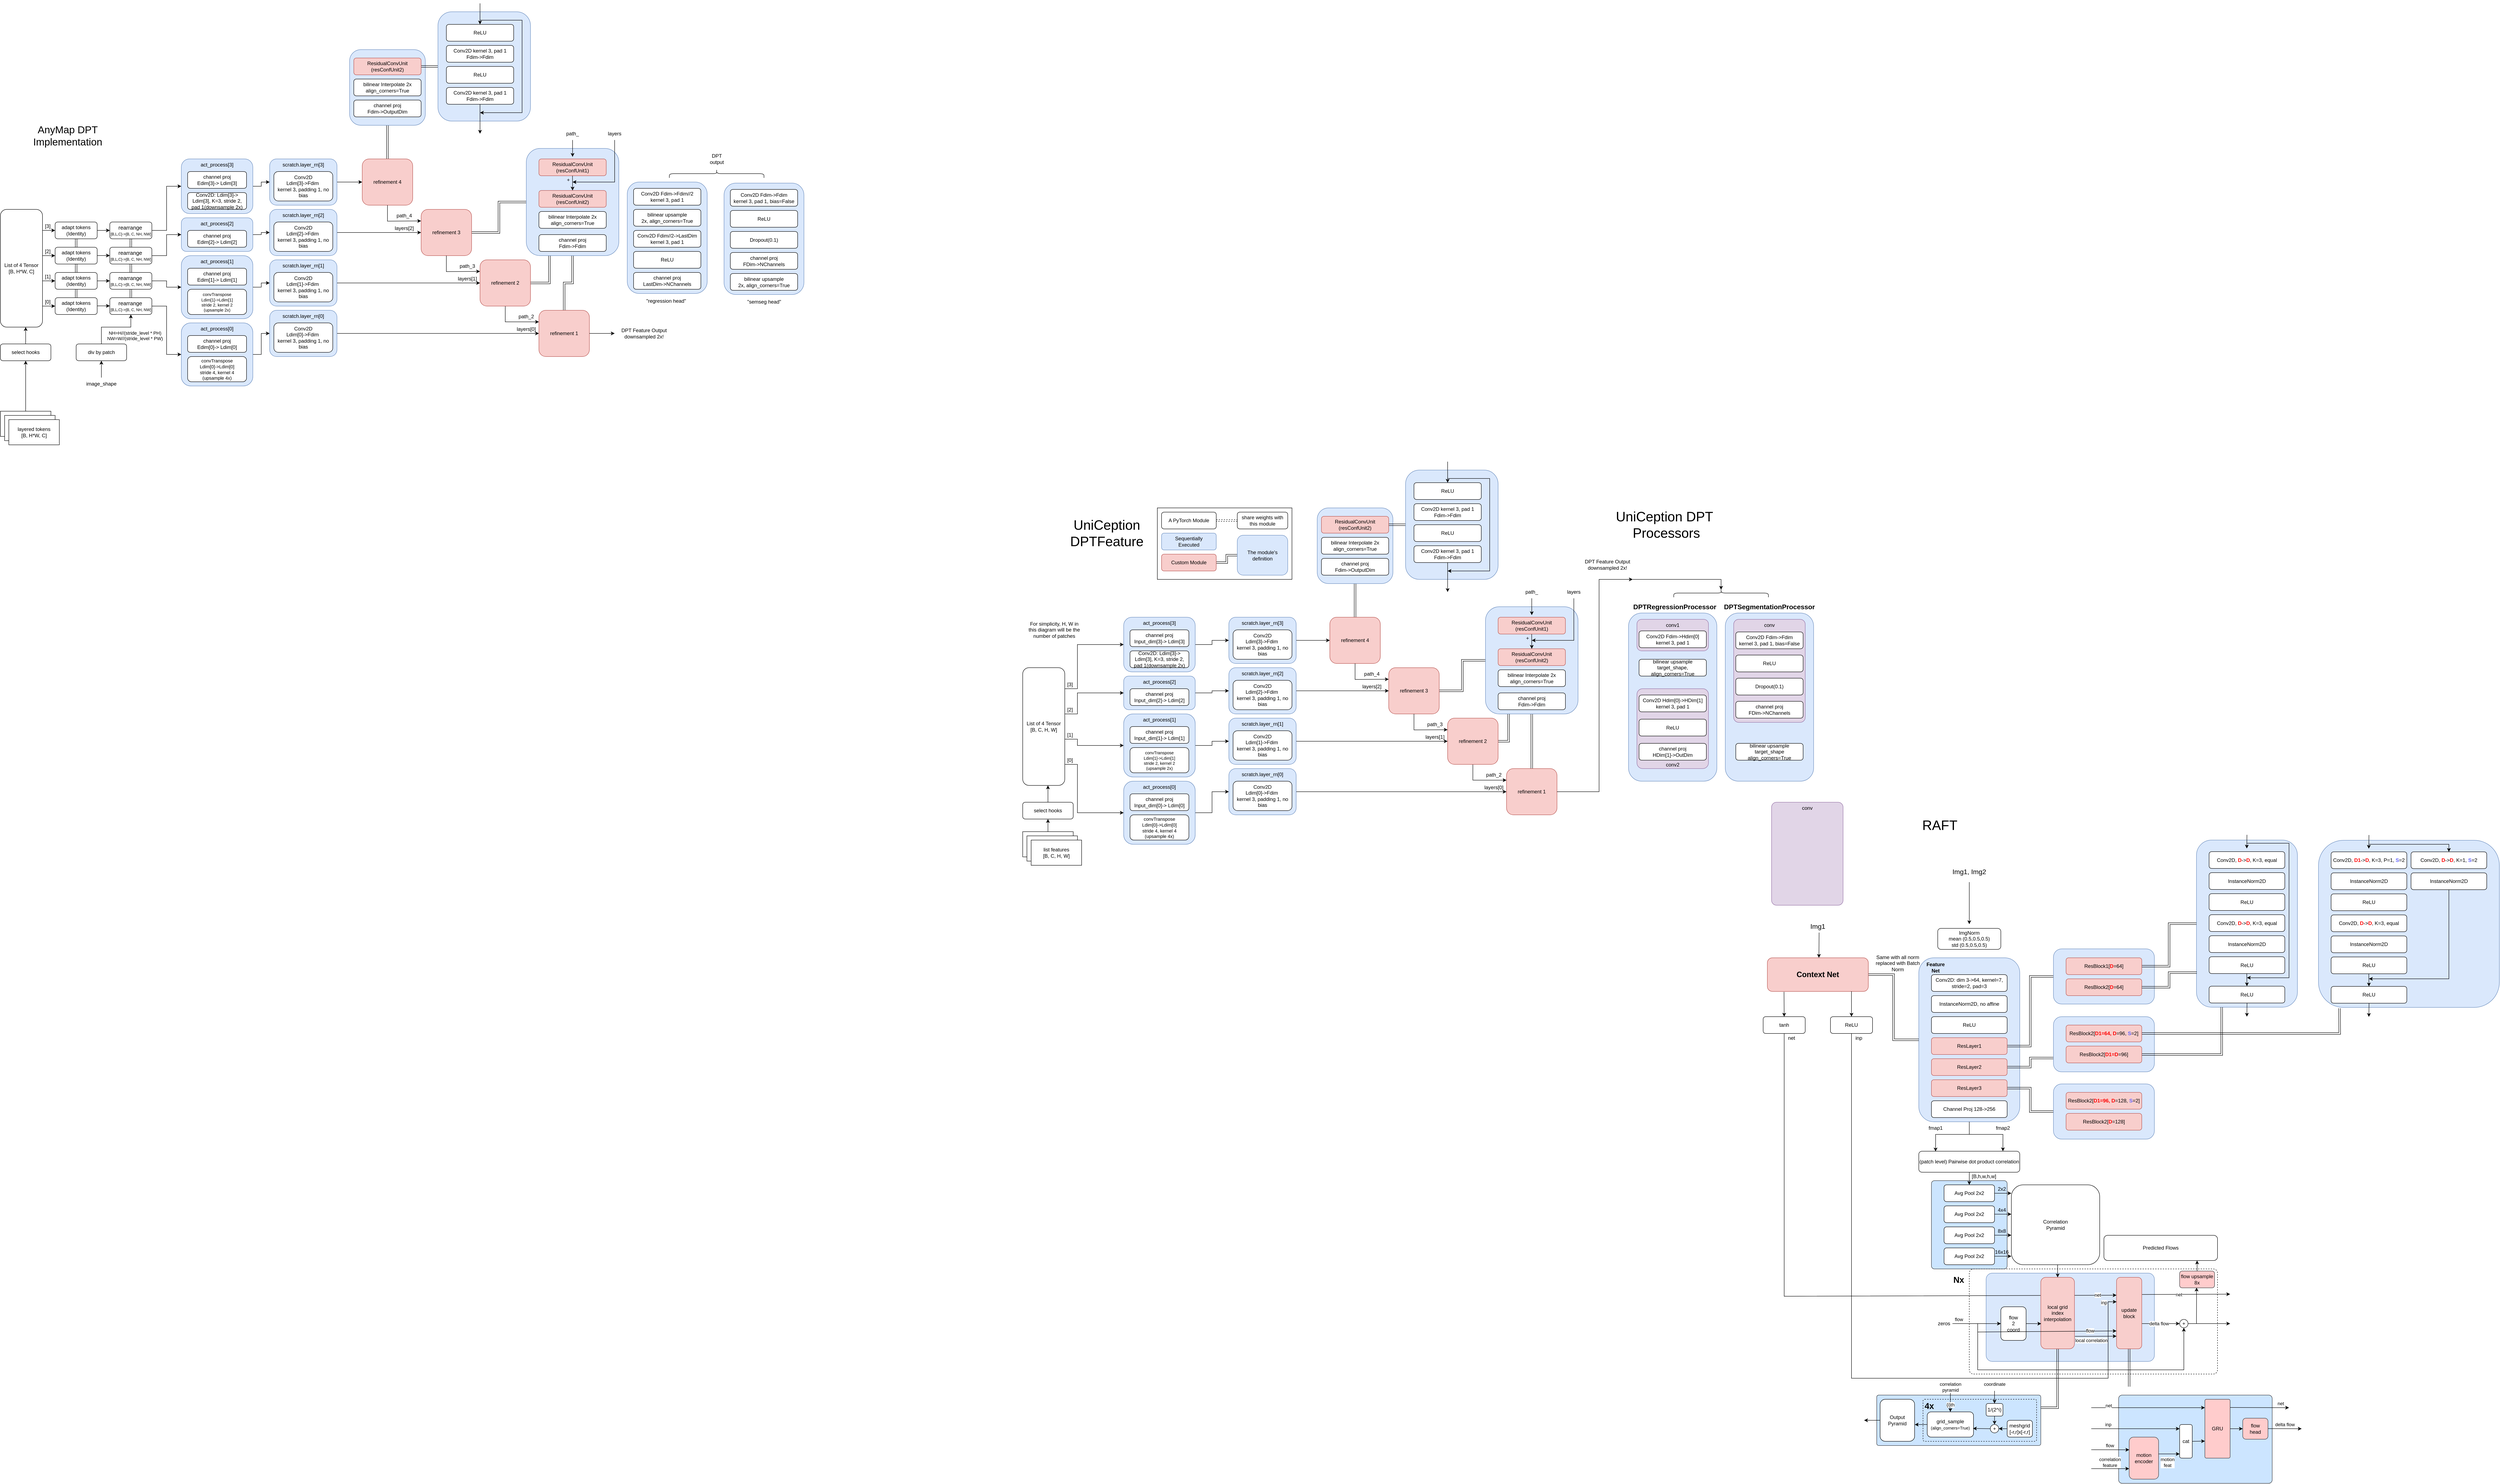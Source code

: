 <mxfile version="24.7.16">
  <diagram name="Page-1" id="OdBgKaAoPbrbGqz_YkZU">
    <mxGraphModel dx="600" dy="1677" grid="1" gridSize="10" guides="1" tooltips="1" connect="1" arrows="1" fold="1" page="1" pageScale="1" pageWidth="850" pageHeight="1100" math="0" shadow="0">
      <root>
        <mxCell id="0" />
        <mxCell id="1" parent="0" />
        <mxCell id="x1iran5d0OsqZvhx5CxH-182" value="" style="rounded=1;whiteSpace=wrap;html=1;arcSize=4;fillColor=#cce5ff;strokeColor=#36393d;" vertex="1" parent="1">
          <mxGeometry x="5195" y="3100" width="365" height="210" as="geometry" />
        </mxCell>
        <mxCell id="x1iran5d0OsqZvhx5CxH-164" value="" style="whiteSpace=wrap;html=1;fillColor=#cce5ff;strokeColor=#36393d;rounded=1;arcSize=4;" vertex="1" parent="1">
          <mxGeometry x="4750" y="2590" width="180" height="210" as="geometry" />
        </mxCell>
        <mxCell id="x1iran5d0OsqZvhx5CxH-141" value="" style="whiteSpace=wrap;html=1;fillColor=#cce5ff;strokeColor=#36393d;rounded=1;arcSize=4;" vertex="1" parent="1">
          <mxGeometry x="4620" y="3100" width="390" height="120" as="geometry" />
        </mxCell>
        <mxCell id="x1iran5d0OsqZvhx5CxH-148" value="" style="rounded=1;whiteSpace=wrap;html=1;fillColor=none;dashed=1;arcSize=4;" vertex="1" parent="1">
          <mxGeometry x="4730" y="3110" width="270" height="100" as="geometry" />
        </mxCell>
        <mxCell id="x1iran5d0OsqZvhx5CxH-127" value="" style="rounded=1;whiteSpace=wrap;html=1;fillColor=none;dashed=1;arcSize=4;" vertex="1" parent="1">
          <mxGeometry x="4840" y="2800" width="590" height="250" as="geometry" />
        </mxCell>
        <mxCell id="x1iran5d0OsqZvhx5CxH-121" value="" style="endArrow=classic;html=1;rounded=0;entryX=-0.031;entryY=0.813;entryDx=0;entryDy=0;entryPerimeter=0;" edge="1" parent="1" target="x1iran5d0OsqZvhx5CxH-113">
          <mxGeometry width="50" height="50" relative="1" as="geometry">
            <mxPoint x="4880" y="2930" as="sourcePoint" />
            <mxPoint x="4990" y="3010" as="targetPoint" />
            <Array as="points">
              <mxPoint x="4880" y="2960" />
            </Array>
          </mxGeometry>
        </mxCell>
        <mxCell id="77ttq8aSvg3NPXkEHwXX-145" value="" style="rounded=0;whiteSpace=wrap;html=1;" parent="1" vertex="1">
          <mxGeometry x="2910" y="990" width="320" height="170" as="geometry" />
        </mxCell>
        <mxCell id="fmZWrexEu-023-qv5tjz-7" value="" style="rounded=0;whiteSpace=wrap;html=1;" parent="1" vertex="1">
          <mxGeometry x="160" y="760" width="120" height="60" as="geometry" />
        </mxCell>
        <mxCell id="fmZWrexEu-023-qv5tjz-8" value="" style="rounded=0;whiteSpace=wrap;html=1;" parent="1" vertex="1">
          <mxGeometry x="170" y="770" width="120" height="60" as="geometry" />
        </mxCell>
        <mxCell id="fmZWrexEu-023-qv5tjz-9" value="layered tokens&lt;div&gt;[B, H*W, C]&lt;/div&gt;" style="rounded=0;whiteSpace=wrap;html=1;" parent="1" vertex="1">
          <mxGeometry x="180" y="780" width="120" height="60" as="geometry" />
        </mxCell>
        <mxCell id="fmZWrexEu-023-qv5tjz-12" value="" style="endArrow=classic;html=1;rounded=0;exitX=0.5;exitY=0;exitDx=0;exitDy=0;" parent="1" source="fmZWrexEu-023-qv5tjz-7" edge="1">
          <mxGeometry width="50" height="50" relative="1" as="geometry">
            <mxPoint x="220" y="680" as="sourcePoint" />
            <mxPoint x="220" y="640" as="targetPoint" />
          </mxGeometry>
        </mxCell>
        <mxCell id="fmZWrexEu-023-qv5tjz-13" value="select hooks" style="rounded=1;whiteSpace=wrap;html=1;" parent="1" vertex="1">
          <mxGeometry x="160" y="600" width="120" height="40" as="geometry" />
        </mxCell>
        <mxCell id="fmZWrexEu-023-qv5tjz-14" value="" style="endArrow=classic;html=1;rounded=0;" parent="1" edge="1">
          <mxGeometry width="50" height="50" relative="1" as="geometry">
            <mxPoint x="220" y="600" as="sourcePoint" />
            <mxPoint x="220" y="560" as="targetPoint" />
          </mxGeometry>
        </mxCell>
        <mxCell id="fmZWrexEu-023-qv5tjz-16" value="List of 4 Tensor&lt;div&gt;[B, H*W, C]&lt;/div&gt;" style="rounded=1;whiteSpace=wrap;html=1;" parent="1" vertex="1">
          <mxGeometry x="160" y="280" width="100" height="280" as="geometry" />
        </mxCell>
        <mxCell id="fmZWrexEu-023-qv5tjz-39" style="edgeStyle=orthogonalEdgeStyle;rounded=0;orthogonalLoop=1;jettySize=auto;html=1;entryX=0.5;entryY=1;entryDx=0;entryDy=0;shape=link;" parent="1" source="fmZWrexEu-023-qv5tjz-17" target="fmZWrexEu-023-qv5tjz-18" edge="1">
          <mxGeometry relative="1" as="geometry" />
        </mxCell>
        <mxCell id="fmZWrexEu-023-qv5tjz-17" value="adapt tokens&lt;div&gt;(Identity)&lt;/div&gt;" style="rounded=1;whiteSpace=wrap;html=1;" parent="1" vertex="1">
          <mxGeometry x="290" y="490" width="100" height="40" as="geometry" />
        </mxCell>
        <mxCell id="fmZWrexEu-023-qv5tjz-40" style="edgeStyle=orthogonalEdgeStyle;rounded=0;orthogonalLoop=1;jettySize=auto;html=1;exitX=0.5;exitY=0;exitDx=0;exitDy=0;entryX=0.5;entryY=1;entryDx=0;entryDy=0;shape=link;" parent="1" source="fmZWrexEu-023-qv5tjz-18" target="fmZWrexEu-023-qv5tjz-19" edge="1">
          <mxGeometry relative="1" as="geometry" />
        </mxCell>
        <mxCell id="fmZWrexEu-023-qv5tjz-18" value="adapt tokens&lt;div&gt;(Identity)&lt;/div&gt;" style="rounded=1;whiteSpace=wrap;html=1;" parent="1" vertex="1">
          <mxGeometry x="290" y="430" width="100" height="40" as="geometry" />
        </mxCell>
        <mxCell id="fmZWrexEu-023-qv5tjz-41" style="edgeStyle=orthogonalEdgeStyle;rounded=0;orthogonalLoop=1;jettySize=auto;html=1;exitX=0.5;exitY=0;exitDx=0;exitDy=0;entryX=0.5;entryY=1;entryDx=0;entryDy=0;shape=link;" parent="1" source="fmZWrexEu-023-qv5tjz-19" target="fmZWrexEu-023-qv5tjz-20" edge="1">
          <mxGeometry relative="1" as="geometry" />
        </mxCell>
        <mxCell id="fmZWrexEu-023-qv5tjz-19" value="adapt tokens&lt;div&gt;(Identity)&lt;/div&gt;" style="rounded=1;whiteSpace=wrap;html=1;" parent="1" vertex="1">
          <mxGeometry x="290" y="370" width="100" height="40" as="geometry" />
        </mxCell>
        <mxCell id="fmZWrexEu-023-qv5tjz-20" value="adapt tokens&lt;div&gt;(Identity)&lt;/div&gt;" style="rounded=1;whiteSpace=wrap;html=1;" parent="1" vertex="1">
          <mxGeometry x="290" y="310" width="100" height="40" as="geometry" />
        </mxCell>
        <mxCell id="fmZWrexEu-023-qv5tjz-21" value="" style="endArrow=classic;html=1;rounded=0;entryX=0;entryY=0.5;entryDx=0;entryDy=0;" parent="1" target="fmZWrexEu-023-qv5tjz-17" edge="1">
          <mxGeometry width="50" height="50" relative="1" as="geometry">
            <mxPoint x="260" y="510" as="sourcePoint" />
            <mxPoint x="310" y="460" as="targetPoint" />
          </mxGeometry>
        </mxCell>
        <mxCell id="fmZWrexEu-023-qv5tjz-22" value="" style="endArrow=classic;html=1;rounded=0;entryX=0;entryY=0.5;entryDx=0;entryDy=0;" parent="1" target="fmZWrexEu-023-qv5tjz-18" edge="1">
          <mxGeometry width="50" height="50" relative="1" as="geometry">
            <mxPoint x="260" y="450" as="sourcePoint" />
            <mxPoint x="310" y="400" as="targetPoint" />
          </mxGeometry>
        </mxCell>
        <mxCell id="fmZWrexEu-023-qv5tjz-23" value="" style="endArrow=classic;html=1;rounded=0;entryX=0;entryY=0.5;entryDx=0;entryDy=0;" parent="1" target="fmZWrexEu-023-qv5tjz-19" edge="1">
          <mxGeometry width="50" height="50" relative="1" as="geometry">
            <mxPoint x="260" y="390" as="sourcePoint" />
            <mxPoint x="310" y="340" as="targetPoint" />
          </mxGeometry>
        </mxCell>
        <mxCell id="fmZWrexEu-023-qv5tjz-24" value="" style="endArrow=classic;html=1;rounded=0;entryX=0;entryY=0.5;entryDx=0;entryDy=0;" parent="1" target="fmZWrexEu-023-qv5tjz-20" edge="1">
          <mxGeometry width="50" height="50" relative="1" as="geometry">
            <mxPoint x="260" y="330" as="sourcePoint" />
            <mxPoint x="310" y="280" as="targetPoint" />
          </mxGeometry>
        </mxCell>
        <mxCell id="fmZWrexEu-023-qv5tjz-25" value="[0]" style="text;html=1;align=center;verticalAlign=middle;whiteSpace=wrap;rounded=0;" parent="1" vertex="1">
          <mxGeometry x="265" y="490" width="15" height="20" as="geometry" />
        </mxCell>
        <mxCell id="fmZWrexEu-023-qv5tjz-26" value="[1]" style="text;html=1;align=center;verticalAlign=middle;whiteSpace=wrap;rounded=0;" parent="1" vertex="1">
          <mxGeometry x="265" y="430" width="15" height="20" as="geometry" />
        </mxCell>
        <mxCell id="fmZWrexEu-023-qv5tjz-27" value="[2]" style="text;html=1;align=center;verticalAlign=middle;whiteSpace=wrap;rounded=0;" parent="1" vertex="1">
          <mxGeometry x="265" y="370" width="15" height="20" as="geometry" />
        </mxCell>
        <mxCell id="fmZWrexEu-023-qv5tjz-28" value="[3]" style="text;html=1;align=center;verticalAlign=middle;whiteSpace=wrap;rounded=0;" parent="1" vertex="1">
          <mxGeometry x="265" y="310" width="15" height="20" as="geometry" />
        </mxCell>
        <mxCell id="fmZWrexEu-023-qv5tjz-29" value="" style="endArrow=classic;html=1;rounded=0;" parent="1" edge="1">
          <mxGeometry width="50" height="50" relative="1" as="geometry">
            <mxPoint x="390" y="330" as="sourcePoint" />
            <mxPoint x="420" y="330" as="targetPoint" />
          </mxGeometry>
        </mxCell>
        <mxCell id="fmZWrexEu-023-qv5tjz-30" value="" style="endArrow=classic;html=1;rounded=0;" parent="1" edge="1">
          <mxGeometry width="50" height="50" relative="1" as="geometry">
            <mxPoint x="390" y="389.76" as="sourcePoint" />
            <mxPoint x="420" y="389.76" as="targetPoint" />
          </mxGeometry>
        </mxCell>
        <mxCell id="fmZWrexEu-023-qv5tjz-31" value="" style="endArrow=classic;html=1;rounded=0;" parent="1" edge="1">
          <mxGeometry width="50" height="50" relative="1" as="geometry">
            <mxPoint x="390" y="450" as="sourcePoint" />
            <mxPoint x="420" y="450" as="targetPoint" />
          </mxGeometry>
        </mxCell>
        <mxCell id="fmZWrexEu-023-qv5tjz-32" value="" style="endArrow=classic;html=1;rounded=0;" parent="1" edge="1">
          <mxGeometry width="50" height="50" relative="1" as="geometry">
            <mxPoint x="390" y="509.52" as="sourcePoint" />
            <mxPoint x="420" y="509.52" as="targetPoint" />
          </mxGeometry>
        </mxCell>
        <mxCell id="fmZWrexEu-023-qv5tjz-72" style="edgeStyle=orthogonalEdgeStyle;rounded=0;orthogonalLoop=1;jettySize=auto;html=1;entryX=0;entryY=0.5;entryDx=0;entryDy=0;" parent="1" source="fmZWrexEu-023-qv5tjz-33" target="fmZWrexEu-023-qv5tjz-55" edge="1">
          <mxGeometry relative="1" as="geometry" />
        </mxCell>
        <mxCell id="fmZWrexEu-023-qv5tjz-33" value="&lt;font style=&quot;font-size: 13px;&quot;&gt;rearrange&lt;/font&gt;&lt;font style=&quot;font-size: 9px;&quot;&gt;&amp;nbsp;&lt;/font&gt;&lt;div&gt;&lt;font style=&quot;font-size: 9px;&quot;&gt;[B,L,C]-&amp;gt;[B, C, NH, NW]&lt;/font&gt;&lt;/div&gt;" style="rounded=1;whiteSpace=wrap;html=1;" parent="1" vertex="1">
          <mxGeometry x="420" y="310" width="100" height="40" as="geometry" />
        </mxCell>
        <mxCell id="fmZWrexEu-023-qv5tjz-45" style="edgeStyle=orthogonalEdgeStyle;rounded=0;orthogonalLoop=1;jettySize=auto;html=1;exitX=0.5;exitY=0;exitDx=0;exitDy=0;entryX=0.5;entryY=1;entryDx=0;entryDy=0;shape=link;" parent="1" source="fmZWrexEu-023-qv5tjz-34" target="fmZWrexEu-023-qv5tjz-33" edge="1">
          <mxGeometry relative="1" as="geometry" />
        </mxCell>
        <mxCell id="fmZWrexEu-023-qv5tjz-71" style="edgeStyle=orthogonalEdgeStyle;rounded=0;orthogonalLoop=1;jettySize=auto;html=1;entryX=0;entryY=0.5;entryDx=0;entryDy=0;" parent="1" source="fmZWrexEu-023-qv5tjz-34" target="fmZWrexEu-023-qv5tjz-54" edge="1">
          <mxGeometry relative="1" as="geometry" />
        </mxCell>
        <mxCell id="fmZWrexEu-023-qv5tjz-34" value="&lt;font style=&quot;font-size: 13px;&quot;&gt;rearrange&lt;/font&gt;&lt;font style=&quot;font-size: 9px;&quot;&gt;&amp;nbsp;&lt;/font&gt;&lt;div&gt;&lt;font style=&quot;font-size: 9px;&quot;&gt;[B,L,C]-&amp;gt;[B, C, NH, NW]&lt;/font&gt;&lt;/div&gt;" style="rounded=1;whiteSpace=wrap;html=1;" parent="1" vertex="1">
          <mxGeometry x="420" y="370" width="100" height="40" as="geometry" />
        </mxCell>
        <mxCell id="fmZWrexEu-023-qv5tjz-44" style="edgeStyle=orthogonalEdgeStyle;rounded=0;orthogonalLoop=1;jettySize=auto;html=1;exitX=0.5;exitY=0;exitDx=0;exitDy=0;entryX=0.5;entryY=1;entryDx=0;entryDy=0;shape=link;" parent="1" source="fmZWrexEu-023-qv5tjz-35" target="fmZWrexEu-023-qv5tjz-34" edge="1">
          <mxGeometry relative="1" as="geometry" />
        </mxCell>
        <mxCell id="fmZWrexEu-023-qv5tjz-70" style="edgeStyle=orthogonalEdgeStyle;rounded=0;orthogonalLoop=1;jettySize=auto;html=1;entryX=0;entryY=0.5;entryDx=0;entryDy=0;" parent="1" source="fmZWrexEu-023-qv5tjz-35" target="fmZWrexEu-023-qv5tjz-53" edge="1">
          <mxGeometry relative="1" as="geometry" />
        </mxCell>
        <mxCell id="fmZWrexEu-023-qv5tjz-35" value="&lt;font style=&quot;font-size: 13px;&quot;&gt;rearrange&lt;/font&gt;&lt;font style=&quot;font-size: 9px;&quot;&gt;&amp;nbsp;&lt;/font&gt;&lt;div&gt;&lt;font style=&quot;font-size: 9px;&quot;&gt;[B,L,C]-&amp;gt;[B, C, NH, NW]&lt;/font&gt;&lt;/div&gt;" style="rounded=1;whiteSpace=wrap;html=1;" parent="1" vertex="1">
          <mxGeometry x="420" y="430" width="100" height="40" as="geometry" />
        </mxCell>
        <mxCell id="fmZWrexEu-023-qv5tjz-43" style="edgeStyle=orthogonalEdgeStyle;rounded=0;orthogonalLoop=1;jettySize=auto;html=1;entryX=0.5;entryY=1;entryDx=0;entryDy=0;shape=link;" parent="1" source="fmZWrexEu-023-qv5tjz-36" target="fmZWrexEu-023-qv5tjz-35" edge="1">
          <mxGeometry relative="1" as="geometry" />
        </mxCell>
        <mxCell id="fmZWrexEu-023-qv5tjz-73" style="edgeStyle=orthogonalEdgeStyle;rounded=0;orthogonalLoop=1;jettySize=auto;html=1;entryX=0;entryY=0.5;entryDx=0;entryDy=0;" parent="1" source="fmZWrexEu-023-qv5tjz-36" target="fmZWrexEu-023-qv5tjz-52" edge="1">
          <mxGeometry relative="1" as="geometry" />
        </mxCell>
        <mxCell id="fmZWrexEu-023-qv5tjz-36" value="&lt;font style=&quot;font-size: 13px;&quot;&gt;rearrange&lt;/font&gt;&lt;font style=&quot;font-size: 9px;&quot;&gt;&amp;nbsp;&lt;/font&gt;&lt;div&gt;&lt;font style=&quot;font-size: 9px;&quot;&gt;[B,L,C]-&amp;gt;[B, C, NH, NW]&lt;/font&gt;&lt;/div&gt;" style="rounded=1;whiteSpace=wrap;html=1;" parent="1" vertex="1">
          <mxGeometry x="420" y="490" width="100" height="40" as="geometry" />
        </mxCell>
        <mxCell id="fmZWrexEu-023-qv5tjz-47" value="div by patch" style="rounded=1;whiteSpace=wrap;html=1;" parent="1" vertex="1">
          <mxGeometry x="340" y="600" width="120" height="40" as="geometry" />
        </mxCell>
        <mxCell id="fmZWrexEu-023-qv5tjz-48" value="" style="endArrow=classic;html=1;rounded=0;entryX=0.5;entryY=1;entryDx=0;entryDy=0;" parent="1" target="fmZWrexEu-023-qv5tjz-47" edge="1">
          <mxGeometry width="50" height="50" relative="1" as="geometry">
            <mxPoint x="400" y="680" as="sourcePoint" />
            <mxPoint x="450" y="690" as="targetPoint" />
          </mxGeometry>
        </mxCell>
        <mxCell id="fmZWrexEu-023-qv5tjz-49" value="image_shape" style="text;html=1;align=center;verticalAlign=middle;whiteSpace=wrap;rounded=0;" parent="1" vertex="1">
          <mxGeometry x="360" y="680" width="80" height="30" as="geometry" />
        </mxCell>
        <mxCell id="fmZWrexEu-023-qv5tjz-50" value="" style="endArrow=classic;html=1;rounded=0;entryX=0.5;entryY=1;entryDx=0;entryDy=0;" parent="1" target="fmZWrexEu-023-qv5tjz-36" edge="1">
          <mxGeometry width="50" height="50" relative="1" as="geometry">
            <mxPoint x="400" y="600" as="sourcePoint" />
            <mxPoint x="450" y="550" as="targetPoint" />
            <Array as="points">
              <mxPoint x="400" y="560" />
              <mxPoint x="470" y="560" />
            </Array>
          </mxGeometry>
        </mxCell>
        <mxCell id="fmZWrexEu-023-qv5tjz-51" value="&lt;font style=&quot;font-size: 11px;&quot;&gt;NH=H//(stride_level * PH)&lt;/font&gt;&lt;div style=&quot;font-size: 11px;&quot;&gt;&lt;font style=&quot;font-size: 11px;&quot;&gt;NW=W//(stride_level * PW)&lt;/font&gt;&lt;br&gt;&lt;/div&gt;" style="text;html=1;align=center;verticalAlign=middle;whiteSpace=wrap;rounded=0;" parent="1" vertex="1">
          <mxGeometry x="400" y="560" width="160" height="40" as="geometry" />
        </mxCell>
        <mxCell id="fmZWrexEu-023-qv5tjz-83" style="edgeStyle=orthogonalEdgeStyle;rounded=0;orthogonalLoop=1;jettySize=auto;html=1;entryX=0;entryY=0.5;entryDx=0;entryDy=0;" parent="1" source="fmZWrexEu-023-qv5tjz-52" target="fmZWrexEu-023-qv5tjz-81" edge="1">
          <mxGeometry relative="1" as="geometry" />
        </mxCell>
        <mxCell id="fmZWrexEu-023-qv5tjz-52" value="act_process[0]" style="rounded=1;whiteSpace=wrap;html=1;fillColor=#dae8fc;strokeColor=#6c8ebf;verticalAlign=top;" parent="1" vertex="1">
          <mxGeometry x="590" y="550" width="170" height="150" as="geometry" />
        </mxCell>
        <mxCell id="fmZWrexEu-023-qv5tjz-84" style="edgeStyle=orthogonalEdgeStyle;rounded=0;orthogonalLoop=1;jettySize=auto;html=1;entryX=0;entryY=0.5;entryDx=0;entryDy=0;" parent="1" source="fmZWrexEu-023-qv5tjz-53" target="fmZWrexEu-023-qv5tjz-79" edge="1">
          <mxGeometry relative="1" as="geometry" />
        </mxCell>
        <mxCell id="fmZWrexEu-023-qv5tjz-53" value="act_process[1]" style="rounded=1;whiteSpace=wrap;html=1;fillColor=#dae8fc;strokeColor=#6c8ebf;verticalAlign=top;" parent="1" vertex="1">
          <mxGeometry x="590" y="390" width="170" height="150" as="geometry" />
        </mxCell>
        <mxCell id="fmZWrexEu-023-qv5tjz-85" style="edgeStyle=orthogonalEdgeStyle;rounded=0;orthogonalLoop=1;jettySize=auto;html=1;entryX=0;entryY=0.5;entryDx=0;entryDy=0;" parent="1" source="fmZWrexEu-023-qv5tjz-54" target="fmZWrexEu-023-qv5tjz-77" edge="1">
          <mxGeometry relative="1" as="geometry" />
        </mxCell>
        <mxCell id="fmZWrexEu-023-qv5tjz-54" value="act_process[2]" style="rounded=1;whiteSpace=wrap;html=1;fillColor=#dae8fc;strokeColor=#6c8ebf;verticalAlign=top;" parent="1" vertex="1">
          <mxGeometry x="590" y="300" width="170" height="80" as="geometry" />
        </mxCell>
        <mxCell id="fmZWrexEu-023-qv5tjz-86" style="edgeStyle=orthogonalEdgeStyle;rounded=0;orthogonalLoop=1;jettySize=auto;html=1;entryX=0;entryY=0.5;entryDx=0;entryDy=0;" parent="1" source="fmZWrexEu-023-qv5tjz-55" target="fmZWrexEu-023-qv5tjz-75" edge="1">
          <mxGeometry relative="1" as="geometry" />
        </mxCell>
        <mxCell id="fmZWrexEu-023-qv5tjz-55" value="act_process[3]" style="rounded=1;whiteSpace=wrap;html=1;fillColor=#dae8fc;strokeColor=#6c8ebf;align=center;verticalAlign=top;" parent="1" vertex="1">
          <mxGeometry x="590" y="160" width="170" height="130" as="geometry" />
        </mxCell>
        <mxCell id="fmZWrexEu-023-qv5tjz-62" value="channel proj&lt;div&gt;Edim[0]-&amp;gt; Ldim[0]&lt;/div&gt;" style="rounded=1;whiteSpace=wrap;html=1;" parent="1" vertex="1">
          <mxGeometry x="605" y="580" width="140" height="40" as="geometry" />
        </mxCell>
        <mxCell id="fmZWrexEu-023-qv5tjz-63" value="&lt;font style=&quot;font-size: 11px;&quot;&gt;convTranspose&lt;/font&gt;&lt;div&gt;&lt;span style=&quot;font-size: 11px;&quot;&gt;Ldim[0]-&amp;gt;Ldim[0]&lt;br&gt;&lt;/span&gt;&lt;div style=&quot;font-size: 11px;&quot;&gt;&lt;font style=&quot;font-size: 11px;&quot;&gt;stride 4, kernel 4&lt;/font&gt;&lt;/div&gt;&lt;div style=&quot;font-size: 11px;&quot;&gt;&lt;font style=&quot;font-size: 11px;&quot;&gt;(upsample 4x)&lt;/font&gt;&lt;/div&gt;&lt;/div&gt;" style="rounded=1;whiteSpace=wrap;html=1;" parent="1" vertex="1">
          <mxGeometry x="605" y="630" width="140" height="60" as="geometry" />
        </mxCell>
        <mxCell id="fmZWrexEu-023-qv5tjz-64" value="channel proj&lt;div&gt;Edim[1]-&amp;gt; Ldim[1]&lt;/div&gt;" style="rounded=1;whiteSpace=wrap;html=1;" parent="1" vertex="1">
          <mxGeometry x="605" y="420" width="140" height="40" as="geometry" />
        </mxCell>
        <mxCell id="fmZWrexEu-023-qv5tjz-65" value="&lt;font style=&quot;font-size: 10px;&quot;&gt;convTranspose&lt;/font&gt;&lt;div style=&quot;font-size: 10px;&quot;&gt;&lt;font style=&quot;font-size: 10px;&quot;&gt;Ldim[1]-&amp;gt;Ldim[1]&lt;br&gt;&lt;/font&gt;&lt;div&gt;&lt;font style=&quot;font-size: 10px;&quot;&gt;stride 2, kernel 2&lt;/font&gt;&lt;/div&gt;&lt;div&gt;&lt;font style=&quot;font-size: 10px;&quot;&gt;(upsample 2x)&lt;/font&gt;&lt;/div&gt;&lt;/div&gt;" style="rounded=1;whiteSpace=wrap;html=1;" parent="1" vertex="1">
          <mxGeometry x="605" y="470" width="140" height="60" as="geometry" />
        </mxCell>
        <mxCell id="fmZWrexEu-023-qv5tjz-66" value="channel proj&lt;div&gt;Edim[2]-&amp;gt; Ldim[2]&lt;/div&gt;" style="rounded=1;whiteSpace=wrap;html=1;" parent="1" vertex="1">
          <mxGeometry x="605" y="330" width="140" height="40" as="geometry" />
        </mxCell>
        <mxCell id="fmZWrexEu-023-qv5tjz-67" value="channel proj&lt;div&gt;Edim[3]-&amp;gt; Ldim[3]&lt;/div&gt;" style="rounded=1;whiteSpace=wrap;html=1;" parent="1" vertex="1">
          <mxGeometry x="605" y="190" width="140" height="40" as="geometry" />
        </mxCell>
        <mxCell id="fmZWrexEu-023-qv5tjz-68" value="Conv2D: Ldim[3]-&amp;gt; Ldim[3], K=3, stride 2, pad 1(downsample 2x)" style="rounded=1;whiteSpace=wrap;html=1;" parent="1" vertex="1">
          <mxGeometry x="605" y="240" width="140" height="40" as="geometry" />
        </mxCell>
        <mxCell id="fmZWrexEu-023-qv5tjz-91" style="edgeStyle=orthogonalEdgeStyle;rounded=0;orthogonalLoop=1;jettySize=auto;html=1;entryX=0;entryY=0.5;entryDx=0;entryDy=0;" parent="1" source="fmZWrexEu-023-qv5tjz-75" target="fmZWrexEu-023-qv5tjz-87" edge="1">
          <mxGeometry relative="1" as="geometry" />
        </mxCell>
        <mxCell id="fmZWrexEu-023-qv5tjz-75" value="scratch.layer_rn[3]" style="rounded=1;whiteSpace=wrap;html=1;fillColor=#dae8fc;strokeColor=#6c8ebf;verticalAlign=top;" parent="1" vertex="1">
          <mxGeometry x="800" y="160" width="160" height="110" as="geometry" />
        </mxCell>
        <mxCell id="fmZWrexEu-023-qv5tjz-76" value="Conv2D&lt;br&gt;&lt;div&gt;Ldim[3]-&amp;gt;Fdim&amp;nbsp;&lt;/div&gt;&lt;div&gt;kernel 3, padding 1, no bias&lt;/div&gt;" style="rounded=1;whiteSpace=wrap;html=1;" parent="1" vertex="1">
          <mxGeometry x="810" y="190" width="140" height="70" as="geometry" />
        </mxCell>
        <mxCell id="fmZWrexEu-023-qv5tjz-95" style="edgeStyle=orthogonalEdgeStyle;rounded=0;orthogonalLoop=1;jettySize=auto;html=1;entryX=0;entryY=0.5;entryDx=0;entryDy=0;" parent="1" source="fmZWrexEu-023-qv5tjz-77" target="fmZWrexEu-023-qv5tjz-88" edge="1">
          <mxGeometry relative="1" as="geometry" />
        </mxCell>
        <mxCell id="fmZWrexEu-023-qv5tjz-77" value="scratch.layer_rn[2]" style="rounded=1;whiteSpace=wrap;html=1;fillColor=#dae8fc;strokeColor=#6c8ebf;verticalAlign=top;" parent="1" vertex="1">
          <mxGeometry x="800" y="280" width="160" height="110" as="geometry" />
        </mxCell>
        <mxCell id="fmZWrexEu-023-qv5tjz-78" value="Conv2D&lt;br&gt;&lt;div&gt;Ldim[2]-&amp;gt;Fdim&amp;nbsp;&lt;/div&gt;&lt;div&gt;kernel 3, padding 1, no bias&lt;/div&gt;" style="rounded=1;whiteSpace=wrap;html=1;" parent="1" vertex="1">
          <mxGeometry x="810" y="310" width="140" height="70" as="geometry" />
        </mxCell>
        <mxCell id="fmZWrexEu-023-qv5tjz-97" style="edgeStyle=orthogonalEdgeStyle;rounded=0;orthogonalLoop=1;jettySize=auto;html=1;exitX=1;exitY=0.5;exitDx=0;exitDy=0;entryX=0;entryY=0.5;entryDx=0;entryDy=0;" parent="1" source="fmZWrexEu-023-qv5tjz-79" target="fmZWrexEu-023-qv5tjz-89" edge="1">
          <mxGeometry relative="1" as="geometry" />
        </mxCell>
        <mxCell id="fmZWrexEu-023-qv5tjz-79" value="scratch.layer_rn[1]" style="rounded=1;whiteSpace=wrap;html=1;fillColor=#dae8fc;strokeColor=#6c8ebf;verticalAlign=top;" parent="1" vertex="1">
          <mxGeometry x="800" y="400" width="160" height="110" as="geometry" />
        </mxCell>
        <mxCell id="fmZWrexEu-023-qv5tjz-80" value="Conv2D&lt;br&gt;&lt;div&gt;Ldim[1]-&amp;gt;Fdim&amp;nbsp;&lt;/div&gt;&lt;div&gt;kernel 3, padding 1, no bias&lt;/div&gt;" style="rounded=1;whiteSpace=wrap;html=1;" parent="1" vertex="1">
          <mxGeometry x="810" y="430" width="140" height="70" as="geometry" />
        </mxCell>
        <mxCell id="fmZWrexEu-023-qv5tjz-99" style="edgeStyle=orthogonalEdgeStyle;rounded=0;orthogonalLoop=1;jettySize=auto;html=1;exitX=1;exitY=0.5;exitDx=0;exitDy=0;entryX=0;entryY=0.5;entryDx=0;entryDy=0;" parent="1" source="fmZWrexEu-023-qv5tjz-81" target="fmZWrexEu-023-qv5tjz-90" edge="1">
          <mxGeometry relative="1" as="geometry" />
        </mxCell>
        <mxCell id="fmZWrexEu-023-qv5tjz-81" value="scratch.layer_rn[0]" style="rounded=1;whiteSpace=wrap;html=1;fillColor=#dae8fc;strokeColor=#6c8ebf;verticalAlign=top;" parent="1" vertex="1">
          <mxGeometry x="800" y="520" width="160" height="110" as="geometry" />
        </mxCell>
        <mxCell id="fmZWrexEu-023-qv5tjz-82" value="Conv2D&lt;br&gt;&lt;div&gt;Ldim[0]-&amp;gt;Fdim&amp;nbsp;&lt;/div&gt;&lt;div&gt;kernel 3, padding 1, no bias&lt;/div&gt;" style="rounded=1;whiteSpace=wrap;html=1;" parent="1" vertex="1">
          <mxGeometry x="810" y="550" width="140" height="70" as="geometry" />
        </mxCell>
        <mxCell id="fmZWrexEu-023-qv5tjz-101" value="" style="edgeStyle=orthogonalEdgeStyle;rounded=0;orthogonalLoop=1;jettySize=auto;html=1;shape=link;" parent="1" source="fmZWrexEu-023-qv5tjz-87" target="fmZWrexEu-023-qv5tjz-100" edge="1">
          <mxGeometry relative="1" as="geometry" />
        </mxCell>
        <mxCell id="fmZWrexEu-023-qv5tjz-87" value="refinement 4" style="rounded=1;whiteSpace=wrap;html=1;fillColor=#f8cecc;strokeColor=#b85450;" parent="1" vertex="1">
          <mxGeometry x="1020" y="160" width="120" height="110" as="geometry" />
        </mxCell>
        <mxCell id="fmZWrexEu-023-qv5tjz-120" value="" style="edgeStyle=orthogonalEdgeStyle;rounded=0;orthogonalLoop=1;jettySize=auto;html=1;shape=link;" parent="1" source="fmZWrexEu-023-qv5tjz-88" target="fmZWrexEu-023-qv5tjz-119" edge="1">
          <mxGeometry relative="1" as="geometry" />
        </mxCell>
        <mxCell id="fmZWrexEu-023-qv5tjz-88" value="refinement 3" style="rounded=1;whiteSpace=wrap;html=1;fillColor=#f8cecc;strokeColor=#b85450;" parent="1" vertex="1">
          <mxGeometry x="1160" y="280" width="120" height="110" as="geometry" />
        </mxCell>
        <mxCell id="fmZWrexEu-023-qv5tjz-98" style="edgeStyle=orthogonalEdgeStyle;rounded=0;orthogonalLoop=1;jettySize=auto;html=1;exitX=0.5;exitY=1;exitDx=0;exitDy=0;entryX=0;entryY=0.25;entryDx=0;entryDy=0;" parent="1" source="fmZWrexEu-023-qv5tjz-89" target="fmZWrexEu-023-qv5tjz-90" edge="1">
          <mxGeometry relative="1" as="geometry" />
        </mxCell>
        <mxCell id="fmZWrexEu-023-qv5tjz-241" style="edgeStyle=orthogonalEdgeStyle;rounded=0;orthogonalLoop=1;jettySize=auto;html=1;entryX=0.25;entryY=1;entryDx=0;entryDy=0;exitX=1;exitY=0.5;exitDx=0;exitDy=0;shape=link;" parent="1" source="fmZWrexEu-023-qv5tjz-89" target="fmZWrexEu-023-qv5tjz-119" edge="1">
          <mxGeometry relative="1" as="geometry" />
        </mxCell>
        <mxCell id="fmZWrexEu-023-qv5tjz-89" value="refinement 2" style="rounded=1;whiteSpace=wrap;html=1;fillColor=#f8cecc;strokeColor=#b85450;" parent="1" vertex="1">
          <mxGeometry x="1300" y="400" width="120" height="110" as="geometry" />
        </mxCell>
        <mxCell id="fmZWrexEu-023-qv5tjz-242" style="edgeStyle=orthogonalEdgeStyle;rounded=0;orthogonalLoop=1;jettySize=auto;html=1;entryX=0.5;entryY=1;entryDx=0;entryDy=0;shape=link;" parent="1" source="fmZWrexEu-023-qv5tjz-90" target="fmZWrexEu-023-qv5tjz-119" edge="1">
          <mxGeometry relative="1" as="geometry" />
        </mxCell>
        <mxCell id="fmZWrexEu-023-qv5tjz-90" value="refinement 1" style="rounded=1;whiteSpace=wrap;html=1;fillColor=#f8cecc;strokeColor=#b85450;" parent="1" vertex="1">
          <mxGeometry x="1440" y="520" width="120" height="110" as="geometry" />
        </mxCell>
        <mxCell id="fmZWrexEu-023-qv5tjz-94" value="" style="endArrow=classic;html=1;rounded=0;exitX=0.5;exitY=1;exitDx=0;exitDy=0;entryX=0;entryY=0.25;entryDx=0;entryDy=0;" parent="1" source="fmZWrexEu-023-qv5tjz-87" target="fmZWrexEu-023-qv5tjz-88" edge="1">
          <mxGeometry width="50" height="50" relative="1" as="geometry">
            <mxPoint x="1050" y="350" as="sourcePoint" />
            <mxPoint x="1100" y="300" as="targetPoint" />
            <Array as="points">
              <mxPoint x="1080" y="308" />
            </Array>
          </mxGeometry>
        </mxCell>
        <mxCell id="fmZWrexEu-023-qv5tjz-96" value="" style="endArrow=classic;html=1;rounded=0;exitX=0.5;exitY=1;exitDx=0;exitDy=0;entryX=0;entryY=0.25;entryDx=0;entryDy=0;" parent="1" source="fmZWrexEu-023-qv5tjz-88" target="fmZWrexEu-023-qv5tjz-89" edge="1">
          <mxGeometry width="50" height="50" relative="1" as="geometry">
            <mxPoint x="1200" y="500" as="sourcePoint" />
            <mxPoint x="1250" y="450" as="targetPoint" />
            <Array as="points">
              <mxPoint x="1220" y="428" />
            </Array>
          </mxGeometry>
        </mxCell>
        <mxCell id="fmZWrexEu-023-qv5tjz-100" value="" style="whiteSpace=wrap;html=1;fillColor=#dae8fc;strokeColor=#6c8ebf;rounded=1;" parent="1" vertex="1">
          <mxGeometry x="990" y="-100" width="180" height="180" as="geometry" />
        </mxCell>
        <mxCell id="fmZWrexEu-023-qv5tjz-104" value="" style="edgeStyle=orthogonalEdgeStyle;rounded=0;orthogonalLoop=1;jettySize=auto;html=1;shape=link;" parent="1" source="fmZWrexEu-023-qv5tjz-102" target="fmZWrexEu-023-qv5tjz-103" edge="1">
          <mxGeometry relative="1" as="geometry" />
        </mxCell>
        <mxCell id="fmZWrexEu-023-qv5tjz-102" value="ResidualConvUnit&lt;div&gt;(resConfUnit2)&lt;/div&gt;" style="rounded=1;whiteSpace=wrap;html=1;fillColor=#f8cecc;strokeColor=#b85450;" parent="1" vertex="1">
          <mxGeometry x="1000" y="-80" width="160" height="40" as="geometry" />
        </mxCell>
        <mxCell id="fmZWrexEu-023-qv5tjz-103" value="" style="whiteSpace=wrap;html=1;fillColor=#dae8fc;strokeColor=#6c8ebf;rounded=1;" parent="1" vertex="1">
          <mxGeometry x="1200" y="-190" width="220" height="260" as="geometry" />
        </mxCell>
        <mxCell id="fmZWrexEu-023-qv5tjz-105" value="ReLU" style="rounded=1;whiteSpace=wrap;html=1;" parent="1" vertex="1">
          <mxGeometry x="1220" y="-160" width="160" height="40" as="geometry" />
        </mxCell>
        <mxCell id="fmZWrexEu-023-qv5tjz-106" value="Conv2D kernel 3, pad 1&lt;div&gt;Fdim-&amp;gt;Fdim&lt;/div&gt;" style="rounded=1;whiteSpace=wrap;html=1;" parent="1" vertex="1">
          <mxGeometry x="1220" y="-110" width="160" height="40" as="geometry" />
        </mxCell>
        <mxCell id="fmZWrexEu-023-qv5tjz-107" value="ReLU" style="rounded=1;whiteSpace=wrap;html=1;" parent="1" vertex="1">
          <mxGeometry x="1220" y="-60" width="160" height="40" as="geometry" />
        </mxCell>
        <mxCell id="fmZWrexEu-023-qv5tjz-110" style="edgeStyle=orthogonalEdgeStyle;rounded=0;orthogonalLoop=1;jettySize=auto;html=1;" parent="1" source="fmZWrexEu-023-qv5tjz-108" edge="1">
          <mxGeometry relative="1" as="geometry">
            <mxPoint x="1300" y="100" as="targetPoint" />
          </mxGeometry>
        </mxCell>
        <mxCell id="fmZWrexEu-023-qv5tjz-108" value="Conv2D kernel 3, pad 1&lt;div&gt;Fdim-&amp;gt;Fdim&lt;br&gt;&lt;/div&gt;" style="rounded=1;whiteSpace=wrap;html=1;" parent="1" vertex="1">
          <mxGeometry x="1220" y="-10" width="160" height="40" as="geometry" />
        </mxCell>
        <mxCell id="fmZWrexEu-023-qv5tjz-109" value="" style="endArrow=classic;html=1;rounded=0;entryX=0.5;entryY=0;entryDx=0;entryDy=0;" parent="1" target="fmZWrexEu-023-qv5tjz-105" edge="1">
          <mxGeometry width="50" height="50" relative="1" as="geometry">
            <mxPoint x="1300" y="-210" as="sourcePoint" />
            <mxPoint x="1350" y="-440" as="targetPoint" />
          </mxGeometry>
        </mxCell>
        <mxCell id="fmZWrexEu-023-qv5tjz-111" value="" style="endArrow=classic;html=1;rounded=0;" parent="1" edge="1">
          <mxGeometry width="50" height="50" relative="1" as="geometry">
            <mxPoint x="1300" y="-170" as="sourcePoint" />
            <mxPoint x="1300" y="50" as="targetPoint" />
            <Array as="points">
              <mxPoint x="1400" y="-170" />
              <mxPoint x="1400" y="50" />
            </Array>
          </mxGeometry>
        </mxCell>
        <mxCell id="fmZWrexEu-023-qv5tjz-112" value="bilinear Interpolate 2x&lt;div&gt;align_corners=True&lt;/div&gt;" style="rounded=1;whiteSpace=wrap;html=1;" parent="1" vertex="1">
          <mxGeometry x="1000" y="-30" width="160" height="40" as="geometry" />
        </mxCell>
        <mxCell id="fmZWrexEu-023-qv5tjz-113" value="path_4" style="text;html=1;align=center;verticalAlign=middle;whiteSpace=wrap;rounded=0;" parent="1" vertex="1">
          <mxGeometry x="1100" y="280" width="40" height="30" as="geometry" />
        </mxCell>
        <mxCell id="fmZWrexEu-023-qv5tjz-114" value="layers[2]" style="text;html=1;align=center;verticalAlign=middle;whiteSpace=wrap;rounded=0;" parent="1" vertex="1">
          <mxGeometry x="1100" y="310" width="40" height="30" as="geometry" />
        </mxCell>
        <mxCell id="fmZWrexEu-023-qv5tjz-115" value="path_3" style="text;html=1;align=center;verticalAlign=middle;whiteSpace=wrap;rounded=0;" parent="1" vertex="1">
          <mxGeometry x="1250" y="400" width="40" height="30" as="geometry" />
        </mxCell>
        <mxCell id="fmZWrexEu-023-qv5tjz-116" value="layers[1]" style="text;html=1;align=center;verticalAlign=middle;whiteSpace=wrap;rounded=0;" parent="1" vertex="1">
          <mxGeometry x="1250" y="430" width="40" height="30" as="geometry" />
        </mxCell>
        <mxCell id="fmZWrexEu-023-qv5tjz-117" value="path_2" style="text;html=1;align=center;verticalAlign=middle;whiteSpace=wrap;rounded=0;" parent="1" vertex="1">
          <mxGeometry x="1390" y="520" width="40" height="30" as="geometry" />
        </mxCell>
        <mxCell id="fmZWrexEu-023-qv5tjz-118" value="layers[0]" style="text;html=1;align=center;verticalAlign=middle;whiteSpace=wrap;rounded=0;" parent="1" vertex="1">
          <mxGeometry x="1390" y="550" width="40" height="30" as="geometry" />
        </mxCell>
        <mxCell id="fmZWrexEu-023-qv5tjz-119" value="" style="whiteSpace=wrap;html=1;fillColor=#dae8fc;strokeColor=#6c8ebf;rounded=1;" parent="1" vertex="1">
          <mxGeometry x="1410" y="135" width="220" height="255" as="geometry" />
        </mxCell>
        <mxCell id="fmZWrexEu-023-qv5tjz-121" value="ResidualConvUnit&lt;div&gt;(resConfUnit1)&lt;/div&gt;" style="rounded=1;whiteSpace=wrap;html=1;fillColor=#f8cecc;strokeColor=#b85450;" parent="1" vertex="1">
          <mxGeometry x="1440" y="160" width="160" height="40" as="geometry" />
        </mxCell>
        <mxCell id="fmZWrexEu-023-qv5tjz-122" value="ResidualConvUnit&lt;div&gt;(resConfUnit2)&lt;/div&gt;" style="rounded=1;whiteSpace=wrap;html=1;fillColor=#f8cecc;strokeColor=#b85450;" parent="1" vertex="1">
          <mxGeometry x="1440" y="235" width="160" height="40" as="geometry" />
        </mxCell>
        <mxCell id="fmZWrexEu-023-qv5tjz-123" value="" style="endArrow=classic;html=1;rounded=0;" parent="1" edge="1">
          <mxGeometry width="50" height="50" relative="1" as="geometry">
            <mxPoint x="1520" y="115" as="sourcePoint" />
            <mxPoint x="1520" y="155" as="targetPoint" />
          </mxGeometry>
        </mxCell>
        <mxCell id="fmZWrexEu-023-qv5tjz-124" value="" style="endArrow=classic;html=1;rounded=0;" parent="1" edge="1">
          <mxGeometry width="50" height="50" relative="1" as="geometry">
            <mxPoint x="1620" y="115" as="sourcePoint" />
            <mxPoint x="1520" y="215" as="targetPoint" />
            <Array as="points">
              <mxPoint x="1620" y="215" />
            </Array>
          </mxGeometry>
        </mxCell>
        <mxCell id="fmZWrexEu-023-qv5tjz-125" value="path_" style="text;html=1;align=center;verticalAlign=middle;whiteSpace=wrap;rounded=0;" parent="1" vertex="1">
          <mxGeometry x="1490" y="85" width="60" height="30" as="geometry" />
        </mxCell>
        <mxCell id="fmZWrexEu-023-qv5tjz-126" value="layers" style="text;html=1;align=center;verticalAlign=middle;whiteSpace=wrap;rounded=0;" parent="1" vertex="1">
          <mxGeometry x="1590" y="85" width="60" height="30" as="geometry" />
        </mxCell>
        <mxCell id="fmZWrexEu-023-qv5tjz-127" value="" style="endArrow=classic;html=1;rounded=0;entryX=0.5;entryY=0;entryDx=0;entryDy=0;" parent="1" target="fmZWrexEu-023-qv5tjz-122" edge="1">
          <mxGeometry width="50" height="50" relative="1" as="geometry">
            <mxPoint x="1519.79" y="200" as="sourcePoint" />
            <mxPoint x="1519.79" y="230" as="targetPoint" />
          </mxGeometry>
        </mxCell>
        <mxCell id="fmZWrexEu-023-qv5tjz-129" value="+" style="text;html=1;align=center;verticalAlign=middle;whiteSpace=wrap;rounded=0;" parent="1" vertex="1">
          <mxGeometry x="1500" y="200" width="20" height="20" as="geometry" />
        </mxCell>
        <mxCell id="fmZWrexEu-023-qv5tjz-131" value="bilinear Interpolate 2x&lt;div&gt;align_corners=True&lt;/div&gt;" style="rounded=1;whiteSpace=wrap;html=1;" parent="1" vertex="1">
          <mxGeometry x="1440" y="285" width="160" height="40" as="geometry" />
        </mxCell>
        <mxCell id="fmZWrexEu-023-qv5tjz-132" value="channel proj&lt;div&gt;Fdim-&amp;gt;OutputDim&lt;/div&gt;" style="rounded=1;whiteSpace=wrap;html=1;" parent="1" vertex="1">
          <mxGeometry x="1000" y="20" width="160" height="40" as="geometry" />
        </mxCell>
        <mxCell id="fmZWrexEu-023-qv5tjz-240" value="channel proj&lt;div&gt;Fdim-&amp;gt;Fdim&lt;/div&gt;" style="rounded=1;whiteSpace=wrap;html=1;" parent="1" vertex="1">
          <mxGeometry x="1440" y="340" width="160" height="40" as="geometry" />
        </mxCell>
        <mxCell id="fmZWrexEu-023-qv5tjz-243" value="" style="endArrow=classic;html=1;rounded=0;exitX=1;exitY=0.5;exitDx=0;exitDy=0;" parent="1" source="fmZWrexEu-023-qv5tjz-90" edge="1">
          <mxGeometry width="50" height="50" relative="1" as="geometry">
            <mxPoint x="1610" y="600" as="sourcePoint" />
            <mxPoint x="1620" y="575" as="targetPoint" />
          </mxGeometry>
        </mxCell>
        <mxCell id="fmZWrexEu-023-qv5tjz-244" value="DPT Feature Output&lt;div&gt;downsampled 2x!&lt;/div&gt;" style="text;html=1;align=center;verticalAlign=middle;whiteSpace=wrap;rounded=0;" parent="1" vertex="1">
          <mxGeometry x="1620" y="560" width="140" height="30" as="geometry" />
        </mxCell>
        <mxCell id="fmZWrexEu-023-qv5tjz-245" value="&lt;font style=&quot;font-size: 24px;&quot;&gt;AnyMap DPT Implementation&lt;/font&gt;" style="text;html=1;align=center;verticalAlign=middle;whiteSpace=wrap;rounded=0;" parent="1" vertex="1">
          <mxGeometry x="190" y="20" width="260" height="170" as="geometry" />
        </mxCell>
        <mxCell id="fmZWrexEu-023-qv5tjz-248" value="DPT output" style="text;html=1;align=center;verticalAlign=middle;whiteSpace=wrap;rounded=0;" parent="1" vertex="1">
          <mxGeometry x="1832.5" y="145" width="60" height="30" as="geometry" />
        </mxCell>
        <mxCell id="fmZWrexEu-023-qv5tjz-249" value="" style="shape=curlyBracket;whiteSpace=wrap;html=1;rounded=1;labelPosition=left;verticalLabelPosition=middle;align=right;verticalAlign=middle;rotation=90;" parent="1" vertex="1">
          <mxGeometry x="1852.5" y="82.5" width="20" height="225" as="geometry" />
        </mxCell>
        <mxCell id="fmZWrexEu-023-qv5tjz-250" value="" style="rounded=1;whiteSpace=wrap;html=1;fillColor=#dae8fc;strokeColor=#6c8ebf;" parent="1" vertex="1">
          <mxGeometry x="1650" y="215" width="190" height="265" as="geometry" />
        </mxCell>
        <mxCell id="fmZWrexEu-023-qv5tjz-251" value="Conv2D Fdim-&amp;gt;Fdim//2&lt;div&gt;kernel 3, pad 1&lt;/div&gt;" style="rounded=1;whiteSpace=wrap;html=1;" parent="1" vertex="1">
          <mxGeometry x="1665" y="230" width="160" height="40" as="geometry" />
        </mxCell>
        <mxCell id="fmZWrexEu-023-qv5tjz-252" value="bilinear upsample&lt;div&gt;2x, align_corners=True&lt;/div&gt;" style="rounded=1;whiteSpace=wrap;html=1;" parent="1" vertex="1">
          <mxGeometry x="1665" y="280" width="160" height="40" as="geometry" />
        </mxCell>
        <mxCell id="fmZWrexEu-023-qv5tjz-253" value="Conv2D Fdim//2-&amp;gt;LastDim&lt;div&gt;kernel 3, pad 1&lt;/div&gt;" style="rounded=1;whiteSpace=wrap;html=1;" parent="1" vertex="1">
          <mxGeometry x="1665" y="330" width="160" height="40" as="geometry" />
        </mxCell>
        <mxCell id="fmZWrexEu-023-qv5tjz-254" value="ReLU" style="rounded=1;whiteSpace=wrap;html=1;" parent="1" vertex="1">
          <mxGeometry x="1665" y="380" width="160" height="40" as="geometry" />
        </mxCell>
        <mxCell id="fmZWrexEu-023-qv5tjz-255" value="channel proj&lt;div&gt;LastDim-&amp;gt;NChannels&lt;/div&gt;" style="rounded=1;whiteSpace=wrap;html=1;" parent="1" vertex="1">
          <mxGeometry x="1665" y="430" width="160" height="40" as="geometry" />
        </mxCell>
        <mxCell id="fmZWrexEu-023-qv5tjz-256" value="" style="rounded=1;whiteSpace=wrap;html=1;fillColor=#dae8fc;strokeColor=#6c8ebf;" parent="1" vertex="1">
          <mxGeometry x="1880" y="217.5" width="190" height="265" as="geometry" />
        </mxCell>
        <mxCell id="fmZWrexEu-023-qv5tjz-257" value="Conv2D Fdim-&amp;gt;Fdim&lt;div&gt;kernel 3, pad 1, bias=False&lt;/div&gt;" style="rounded=1;whiteSpace=wrap;html=1;" parent="1" vertex="1">
          <mxGeometry x="1895" y="232.5" width="160" height="40" as="geometry" />
        </mxCell>
        <mxCell id="fmZWrexEu-023-qv5tjz-258" value="ReLU" style="rounded=1;whiteSpace=wrap;html=1;" parent="1" vertex="1">
          <mxGeometry x="1895" y="282.5" width="160" height="40" as="geometry" />
        </mxCell>
        <mxCell id="fmZWrexEu-023-qv5tjz-259" value="Dropout(0.1)" style="rounded=1;whiteSpace=wrap;html=1;" parent="1" vertex="1">
          <mxGeometry x="1895" y="332.5" width="160" height="40" as="geometry" />
        </mxCell>
        <mxCell id="fmZWrexEu-023-qv5tjz-260" value="channel proj&lt;div&gt;FDim-&amp;gt;NChannels&lt;/div&gt;" style="rounded=1;whiteSpace=wrap;html=1;" parent="1" vertex="1">
          <mxGeometry x="1895" y="382.5" width="160" height="40" as="geometry" />
        </mxCell>
        <mxCell id="fmZWrexEu-023-qv5tjz-261" value="bilinear upsample&lt;div&gt;2x, align_corners=True&lt;/div&gt;" style="rounded=1;whiteSpace=wrap;html=1;" parent="1" vertex="1">
          <mxGeometry x="1895" y="432.5" width="160" height="40" as="geometry" />
        </mxCell>
        <mxCell id="fmZWrexEu-023-qv5tjz-262" value="&quot;regression head&quot;" style="text;html=1;align=center;verticalAlign=middle;whiteSpace=wrap;rounded=0;" parent="1" vertex="1">
          <mxGeometry x="1665" y="485" width="155" height="25" as="geometry" />
        </mxCell>
        <mxCell id="fmZWrexEu-023-qv5tjz-263" value="&quot;semseg head&quot;" style="text;html=1;align=center;verticalAlign=middle;whiteSpace=wrap;rounded=0;" parent="1" vertex="1">
          <mxGeometry x="1897.5" y="487.5" width="155" height="25" as="geometry" />
        </mxCell>
        <mxCell id="77ttq8aSvg3NPXkEHwXX-1" value="" style="rounded=0;whiteSpace=wrap;html=1;" parent="1" vertex="1">
          <mxGeometry x="2590" y="1760" width="120" height="60" as="geometry" />
        </mxCell>
        <mxCell id="77ttq8aSvg3NPXkEHwXX-2" value="" style="rounded=0;whiteSpace=wrap;html=1;" parent="1" vertex="1">
          <mxGeometry x="2600" y="1770" width="120" height="60" as="geometry" />
        </mxCell>
        <mxCell id="77ttq8aSvg3NPXkEHwXX-3" value="list features&lt;div&gt;[B, C, H, W]&lt;/div&gt;" style="rounded=0;whiteSpace=wrap;html=1;" parent="1" vertex="1">
          <mxGeometry x="2610" y="1780" width="120" height="60" as="geometry" />
        </mxCell>
        <mxCell id="77ttq8aSvg3NPXkEHwXX-4" value="" style="endArrow=classic;html=1;rounded=0;exitX=0.5;exitY=0;exitDx=0;exitDy=0;" parent="1" source="77ttq8aSvg3NPXkEHwXX-1" edge="1">
          <mxGeometry width="50" height="50" relative="1" as="geometry">
            <mxPoint x="2650" y="1770" as="sourcePoint" />
            <mxPoint x="2650" y="1730" as="targetPoint" />
          </mxGeometry>
        </mxCell>
        <mxCell id="77ttq8aSvg3NPXkEHwXX-5" value="select hooks" style="rounded=1;whiteSpace=wrap;html=1;" parent="1" vertex="1">
          <mxGeometry x="2590" y="1690" width="120" height="40" as="geometry" />
        </mxCell>
        <mxCell id="77ttq8aSvg3NPXkEHwXX-6" value="" style="endArrow=classic;html=1;rounded=0;" parent="1" edge="1">
          <mxGeometry width="50" height="50" relative="1" as="geometry">
            <mxPoint x="2650" y="1690" as="sourcePoint" />
            <mxPoint x="2650" y="1650" as="targetPoint" />
          </mxGeometry>
        </mxCell>
        <mxCell id="77ttq8aSvg3NPXkEHwXX-7" value="List of 4 Tensor&lt;div&gt;[B, C, H, W]&lt;/div&gt;" style="rounded=1;whiteSpace=wrap;html=1;" parent="1" vertex="1">
          <mxGeometry x="2590" y="1370" width="100" height="280" as="geometry" />
        </mxCell>
        <mxCell id="77ttq8aSvg3NPXkEHwXX-15" value="" style="endArrow=classic;html=1;rounded=0;entryX=0;entryY=0.5;entryDx=0;entryDy=0;" parent="1" target="77ttq8aSvg3NPXkEHwXX-44" edge="1">
          <mxGeometry width="50" height="50" relative="1" as="geometry">
            <mxPoint x="2690" y="1600" as="sourcePoint" />
            <mxPoint x="2720" y="1600" as="targetPoint" />
            <Array as="points">
              <mxPoint x="2720" y="1600" />
              <mxPoint x="2720" y="1715" />
            </Array>
          </mxGeometry>
        </mxCell>
        <mxCell id="77ttq8aSvg3NPXkEHwXX-16" value="" style="endArrow=classic;html=1;rounded=0;entryX=0;entryY=0.5;entryDx=0;entryDy=0;" parent="1" target="77ttq8aSvg3NPXkEHwXX-46" edge="1">
          <mxGeometry width="50" height="50" relative="1" as="geometry">
            <mxPoint x="2690" y="1540" as="sourcePoint" />
            <mxPoint x="2720" y="1540" as="targetPoint" />
            <Array as="points">
              <mxPoint x="2720" y="1540" />
              <mxPoint x="2720" y="1555" />
            </Array>
          </mxGeometry>
        </mxCell>
        <mxCell id="77ttq8aSvg3NPXkEHwXX-17" value="" style="endArrow=classic;html=1;rounded=0;entryX=0;entryY=0.5;entryDx=0;entryDy=0;" parent="1" target="77ttq8aSvg3NPXkEHwXX-48" edge="1">
          <mxGeometry width="50" height="50" relative="1" as="geometry">
            <mxPoint x="2690" y="1480" as="sourcePoint" />
            <mxPoint x="2720" y="1480" as="targetPoint" />
            <Array as="points">
              <mxPoint x="2720" y="1480" />
              <mxPoint x="2720" y="1430" />
            </Array>
          </mxGeometry>
        </mxCell>
        <mxCell id="77ttq8aSvg3NPXkEHwXX-18" value="" style="endArrow=classic;html=1;rounded=0;entryX=0;entryY=0.5;entryDx=0;entryDy=0;" parent="1" target="77ttq8aSvg3NPXkEHwXX-50" edge="1">
          <mxGeometry width="50" height="50" relative="1" as="geometry">
            <mxPoint x="2690" y="1420" as="sourcePoint" />
            <mxPoint x="2720" y="1420" as="targetPoint" />
            <Array as="points">
              <mxPoint x="2720" y="1420" />
              <mxPoint x="2720" y="1315" />
            </Array>
          </mxGeometry>
        </mxCell>
        <mxCell id="77ttq8aSvg3NPXkEHwXX-19" value="[0]" style="text;html=1;align=center;verticalAlign=middle;whiteSpace=wrap;rounded=0;" parent="1" vertex="1">
          <mxGeometry x="2695" y="1580" width="15" height="20" as="geometry" />
        </mxCell>
        <mxCell id="77ttq8aSvg3NPXkEHwXX-20" value="[1]" style="text;html=1;align=center;verticalAlign=middle;whiteSpace=wrap;rounded=0;" parent="1" vertex="1">
          <mxGeometry x="2695" y="1520" width="15" height="20" as="geometry" />
        </mxCell>
        <mxCell id="77ttq8aSvg3NPXkEHwXX-21" value="[2]" style="text;html=1;align=center;verticalAlign=middle;whiteSpace=wrap;rounded=0;" parent="1" vertex="1">
          <mxGeometry x="2695" y="1460" width="15" height="20" as="geometry" />
        </mxCell>
        <mxCell id="77ttq8aSvg3NPXkEHwXX-22" value="[3]" style="text;html=1;align=center;verticalAlign=middle;whiteSpace=wrap;rounded=0;" parent="1" vertex="1">
          <mxGeometry x="2695" y="1400" width="15" height="20" as="geometry" />
        </mxCell>
        <mxCell id="77ttq8aSvg3NPXkEHwXX-43" style="edgeStyle=orthogonalEdgeStyle;rounded=0;orthogonalLoop=1;jettySize=auto;html=1;entryX=0;entryY=0.5;entryDx=0;entryDy=0;" parent="1" source="77ttq8aSvg3NPXkEHwXX-44" target="77ttq8aSvg3NPXkEHwXX-68" edge="1">
          <mxGeometry relative="1" as="geometry" />
        </mxCell>
        <mxCell id="77ttq8aSvg3NPXkEHwXX-44" value="act_process[0]" style="rounded=1;whiteSpace=wrap;html=1;fillColor=#dae8fc;strokeColor=#6c8ebf;verticalAlign=top;" parent="1" vertex="1">
          <mxGeometry x="2830" y="1640" width="170" height="150" as="geometry" />
        </mxCell>
        <mxCell id="77ttq8aSvg3NPXkEHwXX-45" style="edgeStyle=orthogonalEdgeStyle;rounded=0;orthogonalLoop=1;jettySize=auto;html=1;entryX=0;entryY=0.5;entryDx=0;entryDy=0;" parent="1" source="77ttq8aSvg3NPXkEHwXX-46" target="77ttq8aSvg3NPXkEHwXX-65" edge="1">
          <mxGeometry relative="1" as="geometry" />
        </mxCell>
        <mxCell id="77ttq8aSvg3NPXkEHwXX-46" value="act_process[1]" style="rounded=1;whiteSpace=wrap;html=1;fillColor=#dae8fc;strokeColor=#6c8ebf;verticalAlign=top;" parent="1" vertex="1">
          <mxGeometry x="2830" y="1480" width="170" height="150" as="geometry" />
        </mxCell>
        <mxCell id="77ttq8aSvg3NPXkEHwXX-47" style="edgeStyle=orthogonalEdgeStyle;rounded=0;orthogonalLoop=1;jettySize=auto;html=1;entryX=0;entryY=0.5;entryDx=0;entryDy=0;" parent="1" source="77ttq8aSvg3NPXkEHwXX-48" target="77ttq8aSvg3NPXkEHwXX-62" edge="1">
          <mxGeometry relative="1" as="geometry" />
        </mxCell>
        <mxCell id="77ttq8aSvg3NPXkEHwXX-48" value="act_process[2]" style="rounded=1;whiteSpace=wrap;html=1;fillColor=#dae8fc;strokeColor=#6c8ebf;verticalAlign=top;" parent="1" vertex="1">
          <mxGeometry x="2830" y="1390" width="170" height="80" as="geometry" />
        </mxCell>
        <mxCell id="77ttq8aSvg3NPXkEHwXX-49" style="edgeStyle=orthogonalEdgeStyle;rounded=0;orthogonalLoop=1;jettySize=auto;html=1;entryX=0;entryY=0.5;entryDx=0;entryDy=0;" parent="1" source="77ttq8aSvg3NPXkEHwXX-50" target="77ttq8aSvg3NPXkEHwXX-59" edge="1">
          <mxGeometry relative="1" as="geometry" />
        </mxCell>
        <mxCell id="77ttq8aSvg3NPXkEHwXX-50" value="act_process[3]" style="rounded=1;whiteSpace=wrap;html=1;fillColor=#dae8fc;strokeColor=#6c8ebf;align=center;verticalAlign=top;" parent="1" vertex="1">
          <mxGeometry x="2830" y="1250" width="170" height="130" as="geometry" />
        </mxCell>
        <mxCell id="77ttq8aSvg3NPXkEHwXX-51" value="channel proj&lt;br&gt;&lt;div&gt;Input_dim[0]-&amp;gt; Ldim[0]&lt;/div&gt;" style="rounded=1;whiteSpace=wrap;html=1;" parent="1" vertex="1">
          <mxGeometry x="2845" y="1670" width="140" height="40" as="geometry" />
        </mxCell>
        <mxCell id="77ttq8aSvg3NPXkEHwXX-52" value="&lt;font style=&quot;font-size: 11px;&quot;&gt;convTranspose&lt;/font&gt;&lt;div&gt;&lt;span style=&quot;font-size: 11px;&quot;&gt;Ldim[0]-&amp;gt;Ldim[0]&lt;br&gt;&lt;/span&gt;&lt;div style=&quot;font-size: 11px;&quot;&gt;&lt;font style=&quot;font-size: 11px;&quot;&gt;stride 4, kernel 4&lt;/font&gt;&lt;/div&gt;&lt;div style=&quot;font-size: 11px;&quot;&gt;&lt;font style=&quot;font-size: 11px;&quot;&gt;(upsample 4x)&lt;/font&gt;&lt;/div&gt;&lt;/div&gt;" style="rounded=1;whiteSpace=wrap;html=1;" parent="1" vertex="1">
          <mxGeometry x="2845" y="1720" width="140" height="60" as="geometry" />
        </mxCell>
        <mxCell id="77ttq8aSvg3NPXkEHwXX-53" value="channel proj&lt;br&gt;&lt;div&gt;Input_dim[1]-&amp;gt; Ldim[1]&lt;/div&gt;" style="rounded=1;whiteSpace=wrap;html=1;" parent="1" vertex="1">
          <mxGeometry x="2845" y="1510" width="140" height="40" as="geometry" />
        </mxCell>
        <mxCell id="77ttq8aSvg3NPXkEHwXX-54" value="&lt;font style=&quot;font-size: 10px;&quot;&gt;convTranspose&lt;/font&gt;&lt;div style=&quot;font-size: 10px;&quot;&gt;&lt;font style=&quot;font-size: 10px;&quot;&gt;Ldim[1]-&amp;gt;Ldim[1]&lt;br&gt;&lt;/font&gt;&lt;div&gt;&lt;font style=&quot;font-size: 10px;&quot;&gt;stride 2, kernel 2&lt;/font&gt;&lt;/div&gt;&lt;div&gt;&lt;font style=&quot;font-size: 10px;&quot;&gt;(upsample 2x)&lt;/font&gt;&lt;/div&gt;&lt;/div&gt;" style="rounded=1;whiteSpace=wrap;html=1;" parent="1" vertex="1">
          <mxGeometry x="2845" y="1560" width="140" height="60" as="geometry" />
        </mxCell>
        <mxCell id="77ttq8aSvg3NPXkEHwXX-55" value="channel proj&lt;br&gt;&lt;div&gt;Input_dim[2]-&amp;gt; Ldim[2]&lt;/div&gt;" style="rounded=1;whiteSpace=wrap;html=1;" parent="1" vertex="1">
          <mxGeometry x="2845" y="1420" width="140" height="40" as="geometry" />
        </mxCell>
        <mxCell id="77ttq8aSvg3NPXkEHwXX-56" value="channel proj&lt;div&gt;Input_dim[3]-&amp;gt; Ldim[3]&lt;/div&gt;" style="rounded=1;whiteSpace=wrap;html=1;" parent="1" vertex="1">
          <mxGeometry x="2845" y="1280" width="140" height="40" as="geometry" />
        </mxCell>
        <mxCell id="77ttq8aSvg3NPXkEHwXX-57" value="Conv2D: Ldim[3]-&amp;gt; Ldim[3], K=3, stride 2, pad 1(downsample 2x)" style="rounded=1;whiteSpace=wrap;html=1;" parent="1" vertex="1">
          <mxGeometry x="2845" y="1330" width="140" height="40" as="geometry" />
        </mxCell>
        <mxCell id="77ttq8aSvg3NPXkEHwXX-58" style="edgeStyle=orthogonalEdgeStyle;rounded=0;orthogonalLoop=1;jettySize=auto;html=1;entryX=0;entryY=0.5;entryDx=0;entryDy=0;" parent="1" source="77ttq8aSvg3NPXkEHwXX-59" target="77ttq8aSvg3NPXkEHwXX-71" edge="1">
          <mxGeometry relative="1" as="geometry" />
        </mxCell>
        <mxCell id="77ttq8aSvg3NPXkEHwXX-59" value="scratch.layer_rn[3]" style="rounded=1;whiteSpace=wrap;html=1;fillColor=#dae8fc;strokeColor=#6c8ebf;verticalAlign=top;" parent="1" vertex="1">
          <mxGeometry x="3080" y="1250" width="160" height="110" as="geometry" />
        </mxCell>
        <mxCell id="77ttq8aSvg3NPXkEHwXX-60" value="Conv2D&lt;br&gt;&lt;div&gt;Ldim[3]-&amp;gt;Fdim&amp;nbsp;&lt;/div&gt;&lt;div&gt;kernel 3, padding 1, no bias&lt;/div&gt;" style="rounded=1;whiteSpace=wrap;html=1;" parent="1" vertex="1">
          <mxGeometry x="3090" y="1280" width="140" height="70" as="geometry" />
        </mxCell>
        <mxCell id="77ttq8aSvg3NPXkEHwXX-61" style="edgeStyle=orthogonalEdgeStyle;rounded=0;orthogonalLoop=1;jettySize=auto;html=1;entryX=0;entryY=0.5;entryDx=0;entryDy=0;" parent="1" source="77ttq8aSvg3NPXkEHwXX-62" target="77ttq8aSvg3NPXkEHwXX-73" edge="1">
          <mxGeometry relative="1" as="geometry" />
        </mxCell>
        <mxCell id="77ttq8aSvg3NPXkEHwXX-62" value="scratch.layer_rn[2]" style="rounded=1;whiteSpace=wrap;html=1;fillColor=#dae8fc;strokeColor=#6c8ebf;verticalAlign=top;" parent="1" vertex="1">
          <mxGeometry x="3080" y="1370" width="160" height="110" as="geometry" />
        </mxCell>
        <mxCell id="77ttq8aSvg3NPXkEHwXX-63" value="Conv2D&lt;br&gt;&lt;div&gt;Ldim[2]-&amp;gt;Fdim&amp;nbsp;&lt;/div&gt;&lt;div&gt;kernel 3, padding 1, no bias&lt;/div&gt;" style="rounded=1;whiteSpace=wrap;html=1;" parent="1" vertex="1">
          <mxGeometry x="3090" y="1400" width="140" height="70" as="geometry" />
        </mxCell>
        <mxCell id="77ttq8aSvg3NPXkEHwXX-64" style="edgeStyle=orthogonalEdgeStyle;rounded=0;orthogonalLoop=1;jettySize=auto;html=1;exitX=1;exitY=0.5;exitDx=0;exitDy=0;entryX=0;entryY=0.5;entryDx=0;entryDy=0;" parent="1" source="77ttq8aSvg3NPXkEHwXX-65" target="77ttq8aSvg3NPXkEHwXX-76" edge="1">
          <mxGeometry relative="1" as="geometry" />
        </mxCell>
        <mxCell id="77ttq8aSvg3NPXkEHwXX-65" value="scratch.layer_rn[1]" style="rounded=1;whiteSpace=wrap;html=1;fillColor=#dae8fc;strokeColor=#6c8ebf;verticalAlign=top;" parent="1" vertex="1">
          <mxGeometry x="3080" y="1490" width="160" height="110" as="geometry" />
        </mxCell>
        <mxCell id="77ttq8aSvg3NPXkEHwXX-66" value="Conv2D&lt;br&gt;&lt;div&gt;Ldim[1]-&amp;gt;Fdim&amp;nbsp;&lt;/div&gt;&lt;div&gt;kernel 3, padding 1, no bias&lt;/div&gt;" style="rounded=1;whiteSpace=wrap;html=1;" parent="1" vertex="1">
          <mxGeometry x="3090" y="1520" width="140" height="70" as="geometry" />
        </mxCell>
        <mxCell id="77ttq8aSvg3NPXkEHwXX-67" style="edgeStyle=orthogonalEdgeStyle;rounded=0;orthogonalLoop=1;jettySize=auto;html=1;exitX=1;exitY=0.5;exitDx=0;exitDy=0;entryX=0;entryY=0.5;entryDx=0;entryDy=0;" parent="1" source="77ttq8aSvg3NPXkEHwXX-68" target="77ttq8aSvg3NPXkEHwXX-78" edge="1">
          <mxGeometry relative="1" as="geometry" />
        </mxCell>
        <mxCell id="77ttq8aSvg3NPXkEHwXX-68" value="scratch.layer_rn[0]" style="rounded=1;whiteSpace=wrap;html=1;fillColor=#dae8fc;strokeColor=#6c8ebf;verticalAlign=top;" parent="1" vertex="1">
          <mxGeometry x="3080" y="1610" width="160" height="110" as="geometry" />
        </mxCell>
        <mxCell id="77ttq8aSvg3NPXkEHwXX-69" value="Conv2D&lt;br&gt;&lt;div&gt;Ldim[0]-&amp;gt;Fdim&amp;nbsp;&lt;/div&gt;&lt;div&gt;kernel 3, padding 1, no bias&lt;/div&gt;" style="rounded=1;whiteSpace=wrap;html=1;" parent="1" vertex="1">
          <mxGeometry x="3090" y="1640" width="140" height="70" as="geometry" />
        </mxCell>
        <mxCell id="77ttq8aSvg3NPXkEHwXX-70" value="" style="edgeStyle=orthogonalEdgeStyle;rounded=0;orthogonalLoop=1;jettySize=auto;html=1;shape=link;" parent="1" source="77ttq8aSvg3NPXkEHwXX-71" target="77ttq8aSvg3NPXkEHwXX-81" edge="1">
          <mxGeometry relative="1" as="geometry" />
        </mxCell>
        <mxCell id="77ttq8aSvg3NPXkEHwXX-71" value="refinement 4" style="rounded=1;whiteSpace=wrap;html=1;fillColor=#f8cecc;strokeColor=#b85450;" parent="1" vertex="1">
          <mxGeometry x="3320" y="1250" width="120" height="110" as="geometry" />
        </mxCell>
        <mxCell id="77ttq8aSvg3NPXkEHwXX-72" value="" style="edgeStyle=orthogonalEdgeStyle;rounded=0;orthogonalLoop=1;jettySize=auto;html=1;shape=link;" parent="1" source="77ttq8aSvg3NPXkEHwXX-73" target="77ttq8aSvg3NPXkEHwXX-99" edge="1">
          <mxGeometry relative="1" as="geometry" />
        </mxCell>
        <mxCell id="77ttq8aSvg3NPXkEHwXX-73" value="refinement 3" style="rounded=1;whiteSpace=wrap;html=1;fillColor=#f8cecc;strokeColor=#b85450;" parent="1" vertex="1">
          <mxGeometry x="3460" y="1370" width="120" height="110" as="geometry" />
        </mxCell>
        <mxCell id="77ttq8aSvg3NPXkEHwXX-74" style="edgeStyle=orthogonalEdgeStyle;rounded=0;orthogonalLoop=1;jettySize=auto;html=1;exitX=0.5;exitY=1;exitDx=0;exitDy=0;entryX=0;entryY=0.25;entryDx=0;entryDy=0;" parent="1" source="77ttq8aSvg3NPXkEHwXX-76" target="77ttq8aSvg3NPXkEHwXX-78" edge="1">
          <mxGeometry relative="1" as="geometry" />
        </mxCell>
        <mxCell id="77ttq8aSvg3NPXkEHwXX-75" style="edgeStyle=orthogonalEdgeStyle;rounded=0;orthogonalLoop=1;jettySize=auto;html=1;entryX=0.25;entryY=1;entryDx=0;entryDy=0;exitX=1;exitY=0.5;exitDx=0;exitDy=0;shape=link;" parent="1" source="77ttq8aSvg3NPXkEHwXX-76" target="77ttq8aSvg3NPXkEHwXX-99" edge="1">
          <mxGeometry relative="1" as="geometry" />
        </mxCell>
        <mxCell id="77ttq8aSvg3NPXkEHwXX-76" value="refinement 2" style="rounded=1;whiteSpace=wrap;html=1;fillColor=#f8cecc;strokeColor=#b85450;" parent="1" vertex="1">
          <mxGeometry x="3600" y="1490" width="120" height="110" as="geometry" />
        </mxCell>
        <mxCell id="77ttq8aSvg3NPXkEHwXX-77" style="edgeStyle=orthogonalEdgeStyle;rounded=0;orthogonalLoop=1;jettySize=auto;html=1;entryX=0.5;entryY=1;entryDx=0;entryDy=0;shape=link;" parent="1" source="77ttq8aSvg3NPXkEHwXX-78" target="77ttq8aSvg3NPXkEHwXX-99" edge="1">
          <mxGeometry relative="1" as="geometry" />
        </mxCell>
        <mxCell id="77ttq8aSvg3NPXkEHwXX-78" value="refinement 1" style="rounded=1;whiteSpace=wrap;html=1;fillColor=#f8cecc;strokeColor=#b85450;" parent="1" vertex="1">
          <mxGeometry x="3740" y="1610" width="120" height="110" as="geometry" />
        </mxCell>
        <mxCell id="77ttq8aSvg3NPXkEHwXX-79" value="" style="endArrow=classic;html=1;rounded=0;exitX=0.5;exitY=1;exitDx=0;exitDy=0;entryX=0;entryY=0.25;entryDx=0;entryDy=0;" parent="1" source="77ttq8aSvg3NPXkEHwXX-71" target="77ttq8aSvg3NPXkEHwXX-73" edge="1">
          <mxGeometry width="50" height="50" relative="1" as="geometry">
            <mxPoint x="3350" y="1440" as="sourcePoint" />
            <mxPoint x="3400" y="1390" as="targetPoint" />
            <Array as="points">
              <mxPoint x="3380" y="1398" />
            </Array>
          </mxGeometry>
        </mxCell>
        <mxCell id="77ttq8aSvg3NPXkEHwXX-80" value="" style="endArrow=classic;html=1;rounded=0;exitX=0.5;exitY=1;exitDx=0;exitDy=0;entryX=0;entryY=0.25;entryDx=0;entryDy=0;" parent="1" source="77ttq8aSvg3NPXkEHwXX-73" target="77ttq8aSvg3NPXkEHwXX-76" edge="1">
          <mxGeometry width="50" height="50" relative="1" as="geometry">
            <mxPoint x="3500" y="1590" as="sourcePoint" />
            <mxPoint x="3550" y="1540" as="targetPoint" />
            <Array as="points">
              <mxPoint x="3520" y="1518" />
            </Array>
          </mxGeometry>
        </mxCell>
        <mxCell id="77ttq8aSvg3NPXkEHwXX-81" value="" style="whiteSpace=wrap;html=1;fillColor=#dae8fc;strokeColor=#6c8ebf;rounded=1;" parent="1" vertex="1">
          <mxGeometry x="3290" y="990" width="180" height="180" as="geometry" />
        </mxCell>
        <mxCell id="77ttq8aSvg3NPXkEHwXX-82" value="" style="edgeStyle=orthogonalEdgeStyle;rounded=0;orthogonalLoop=1;jettySize=auto;html=1;shape=link;" parent="1" source="77ttq8aSvg3NPXkEHwXX-83" target="77ttq8aSvg3NPXkEHwXX-84" edge="1">
          <mxGeometry relative="1" as="geometry" />
        </mxCell>
        <mxCell id="77ttq8aSvg3NPXkEHwXX-83" value="ResidualConvUnit&lt;div&gt;(resConfUnit2)&lt;/div&gt;" style="rounded=1;whiteSpace=wrap;html=1;fillColor=#f8cecc;strokeColor=#b85450;" parent="1" vertex="1">
          <mxGeometry x="3300" y="1010" width="160" height="40" as="geometry" />
        </mxCell>
        <mxCell id="77ttq8aSvg3NPXkEHwXX-84" value="" style="whiteSpace=wrap;html=1;fillColor=#dae8fc;strokeColor=#6c8ebf;rounded=1;" parent="1" vertex="1">
          <mxGeometry x="3500" y="900" width="220" height="260" as="geometry" />
        </mxCell>
        <mxCell id="77ttq8aSvg3NPXkEHwXX-85" value="ReLU" style="rounded=1;whiteSpace=wrap;html=1;" parent="1" vertex="1">
          <mxGeometry x="3520" y="930" width="160" height="40" as="geometry" />
        </mxCell>
        <mxCell id="77ttq8aSvg3NPXkEHwXX-86" value="Conv2D kernel 3, pad 1&lt;div&gt;Fdim-&amp;gt;Fdim&lt;/div&gt;" style="rounded=1;whiteSpace=wrap;html=1;" parent="1" vertex="1">
          <mxGeometry x="3520" y="980" width="160" height="40" as="geometry" />
        </mxCell>
        <mxCell id="77ttq8aSvg3NPXkEHwXX-87" value="ReLU" style="rounded=1;whiteSpace=wrap;html=1;" parent="1" vertex="1">
          <mxGeometry x="3520" y="1030" width="160" height="40" as="geometry" />
        </mxCell>
        <mxCell id="77ttq8aSvg3NPXkEHwXX-88" style="edgeStyle=orthogonalEdgeStyle;rounded=0;orthogonalLoop=1;jettySize=auto;html=1;" parent="1" source="77ttq8aSvg3NPXkEHwXX-89" edge="1">
          <mxGeometry relative="1" as="geometry">
            <mxPoint x="3600" y="1190" as="targetPoint" />
          </mxGeometry>
        </mxCell>
        <mxCell id="77ttq8aSvg3NPXkEHwXX-89" value="Conv2D kernel 3, pad 1&lt;div&gt;Fdim-&amp;gt;Fdim&lt;br&gt;&lt;/div&gt;" style="rounded=1;whiteSpace=wrap;html=1;" parent="1" vertex="1">
          <mxGeometry x="3520" y="1080" width="160" height="40" as="geometry" />
        </mxCell>
        <mxCell id="77ttq8aSvg3NPXkEHwXX-90" value="" style="endArrow=classic;html=1;rounded=0;entryX=0.5;entryY=0;entryDx=0;entryDy=0;" parent="1" target="77ttq8aSvg3NPXkEHwXX-85" edge="1">
          <mxGeometry width="50" height="50" relative="1" as="geometry">
            <mxPoint x="3600" y="880" as="sourcePoint" />
            <mxPoint x="3650" y="650" as="targetPoint" />
          </mxGeometry>
        </mxCell>
        <mxCell id="77ttq8aSvg3NPXkEHwXX-91" value="" style="endArrow=classic;html=1;rounded=0;" parent="1" edge="1">
          <mxGeometry width="50" height="50" relative="1" as="geometry">
            <mxPoint x="3600" y="920" as="sourcePoint" />
            <mxPoint x="3600" y="1140" as="targetPoint" />
            <Array as="points">
              <mxPoint x="3700" y="920" />
              <mxPoint x="3700" y="1140" />
            </Array>
          </mxGeometry>
        </mxCell>
        <mxCell id="77ttq8aSvg3NPXkEHwXX-92" value="bilinear Interpolate 2x&lt;div&gt;align_corners=True&lt;/div&gt;" style="rounded=1;whiteSpace=wrap;html=1;" parent="1" vertex="1">
          <mxGeometry x="3300" y="1060" width="160" height="40" as="geometry" />
        </mxCell>
        <mxCell id="77ttq8aSvg3NPXkEHwXX-93" value="path_4" style="text;html=1;align=center;verticalAlign=middle;whiteSpace=wrap;rounded=0;" parent="1" vertex="1">
          <mxGeometry x="3400" y="1370" width="40" height="30" as="geometry" />
        </mxCell>
        <mxCell id="77ttq8aSvg3NPXkEHwXX-94" value="layers[2]" style="text;html=1;align=center;verticalAlign=middle;whiteSpace=wrap;rounded=0;" parent="1" vertex="1">
          <mxGeometry x="3400" y="1400" width="40" height="30" as="geometry" />
        </mxCell>
        <mxCell id="77ttq8aSvg3NPXkEHwXX-95" value="path_3" style="text;html=1;align=center;verticalAlign=middle;whiteSpace=wrap;rounded=0;" parent="1" vertex="1">
          <mxGeometry x="3550" y="1490" width="40" height="30" as="geometry" />
        </mxCell>
        <mxCell id="77ttq8aSvg3NPXkEHwXX-96" value="layers[1]" style="text;html=1;align=center;verticalAlign=middle;whiteSpace=wrap;rounded=0;" parent="1" vertex="1">
          <mxGeometry x="3550" y="1520" width="40" height="30" as="geometry" />
        </mxCell>
        <mxCell id="77ttq8aSvg3NPXkEHwXX-97" value="path_2" style="text;html=1;align=center;verticalAlign=middle;whiteSpace=wrap;rounded=0;" parent="1" vertex="1">
          <mxGeometry x="3690" y="1610" width="40" height="30" as="geometry" />
        </mxCell>
        <mxCell id="77ttq8aSvg3NPXkEHwXX-98" value="layers[0]" style="text;html=1;align=center;verticalAlign=middle;whiteSpace=wrap;rounded=0;" parent="1" vertex="1">
          <mxGeometry x="3690" y="1640" width="40" height="30" as="geometry" />
        </mxCell>
        <mxCell id="77ttq8aSvg3NPXkEHwXX-99" value="" style="whiteSpace=wrap;html=1;fillColor=#dae8fc;strokeColor=#6c8ebf;rounded=1;" parent="1" vertex="1">
          <mxGeometry x="3690" y="1225" width="220" height="255" as="geometry" />
        </mxCell>
        <mxCell id="77ttq8aSvg3NPXkEHwXX-100" value="ResidualConvUnit&lt;div&gt;(resConfUnit1)&lt;/div&gt;" style="rounded=1;whiteSpace=wrap;html=1;fillColor=#f8cecc;strokeColor=#b85450;" parent="1" vertex="1">
          <mxGeometry x="3720" y="1250" width="160" height="40" as="geometry" />
        </mxCell>
        <mxCell id="77ttq8aSvg3NPXkEHwXX-101" value="ResidualConvUnit&lt;div&gt;(resConfUnit2)&lt;/div&gt;" style="rounded=1;whiteSpace=wrap;html=1;fillColor=#f8cecc;strokeColor=#b85450;" parent="1" vertex="1">
          <mxGeometry x="3720" y="1325" width="160" height="40" as="geometry" />
        </mxCell>
        <mxCell id="77ttq8aSvg3NPXkEHwXX-102" value="" style="endArrow=classic;html=1;rounded=0;" parent="1" edge="1">
          <mxGeometry width="50" height="50" relative="1" as="geometry">
            <mxPoint x="3800" y="1205" as="sourcePoint" />
            <mxPoint x="3800" y="1245" as="targetPoint" />
          </mxGeometry>
        </mxCell>
        <mxCell id="77ttq8aSvg3NPXkEHwXX-103" value="" style="endArrow=classic;html=1;rounded=0;" parent="1" edge="1">
          <mxGeometry width="50" height="50" relative="1" as="geometry">
            <mxPoint x="3900" y="1205" as="sourcePoint" />
            <mxPoint x="3800" y="1305" as="targetPoint" />
            <Array as="points">
              <mxPoint x="3900" y="1305" />
            </Array>
          </mxGeometry>
        </mxCell>
        <mxCell id="77ttq8aSvg3NPXkEHwXX-104" value="path_" style="text;html=1;align=center;verticalAlign=middle;whiteSpace=wrap;rounded=0;" parent="1" vertex="1">
          <mxGeometry x="3770" y="1175" width="60" height="30" as="geometry" />
        </mxCell>
        <mxCell id="77ttq8aSvg3NPXkEHwXX-105" value="layers" style="text;html=1;align=center;verticalAlign=middle;whiteSpace=wrap;rounded=0;" parent="1" vertex="1">
          <mxGeometry x="3870" y="1175" width="60" height="30" as="geometry" />
        </mxCell>
        <mxCell id="77ttq8aSvg3NPXkEHwXX-106" value="" style="endArrow=classic;html=1;rounded=0;entryX=0.5;entryY=0;entryDx=0;entryDy=0;" parent="1" target="77ttq8aSvg3NPXkEHwXX-101" edge="1">
          <mxGeometry width="50" height="50" relative="1" as="geometry">
            <mxPoint x="3799.79" y="1290" as="sourcePoint" />
            <mxPoint x="3799.79" y="1320" as="targetPoint" />
          </mxGeometry>
        </mxCell>
        <mxCell id="77ttq8aSvg3NPXkEHwXX-107" value="+" style="text;html=1;align=center;verticalAlign=middle;whiteSpace=wrap;rounded=0;" parent="1" vertex="1">
          <mxGeometry x="3780" y="1290" width="20" height="20" as="geometry" />
        </mxCell>
        <mxCell id="77ttq8aSvg3NPXkEHwXX-108" value="bilinear Interpolate 2x&lt;div&gt;align_corners=True&lt;/div&gt;" style="rounded=1;whiteSpace=wrap;html=1;" parent="1" vertex="1">
          <mxGeometry x="3720" y="1375" width="160" height="40" as="geometry" />
        </mxCell>
        <mxCell id="77ttq8aSvg3NPXkEHwXX-109" value="channel proj&lt;div&gt;Fdim-&amp;gt;OutputDim&lt;/div&gt;" style="rounded=1;whiteSpace=wrap;html=1;" parent="1" vertex="1">
          <mxGeometry x="3300" y="1110" width="160" height="40" as="geometry" />
        </mxCell>
        <mxCell id="77ttq8aSvg3NPXkEHwXX-110" value="channel proj&lt;div&gt;Fdim-&amp;gt;Fdim&lt;/div&gt;" style="rounded=1;whiteSpace=wrap;html=1;" parent="1" vertex="1">
          <mxGeometry x="3720" y="1430" width="160" height="40" as="geometry" />
        </mxCell>
        <mxCell id="77ttq8aSvg3NPXkEHwXX-111" value="" style="endArrow=classic;html=1;rounded=0;exitX=1;exitY=0.5;exitDx=0;exitDy=0;" parent="1" source="77ttq8aSvg3NPXkEHwXX-78" edge="1">
          <mxGeometry width="50" height="50" relative="1" as="geometry">
            <mxPoint x="3910" y="1690" as="sourcePoint" />
            <mxPoint x="4040" y="1160" as="targetPoint" />
            <Array as="points">
              <mxPoint x="3960" y="1665" />
              <mxPoint x="3960" y="1160" />
            </Array>
          </mxGeometry>
        </mxCell>
        <mxCell id="77ttq8aSvg3NPXkEHwXX-112" value="DPT Feature Output&lt;div&gt;downsampled 2x!&lt;/div&gt;" style="text;html=1;align=center;verticalAlign=middle;whiteSpace=wrap;rounded=0;" parent="1" vertex="1">
          <mxGeometry x="3910" y="1110" width="140" height="30" as="geometry" />
        </mxCell>
        <mxCell id="77ttq8aSvg3NPXkEHwXX-113" value="&lt;font style=&quot;font-size: 32px;&quot;&gt;UniCeption&lt;/font&gt;&lt;div&gt;&lt;font style=&quot;font-size: 32px;&quot;&gt;DPTFeature&lt;/font&gt;&lt;/div&gt;" style="text;html=1;align=center;verticalAlign=middle;whiteSpace=wrap;rounded=0;" parent="1" vertex="1">
          <mxGeometry x="2660" y="965" width="260" height="170" as="geometry" />
        </mxCell>
        <mxCell id="77ttq8aSvg3NPXkEHwXX-115" value="" style="shape=curlyBracket;whiteSpace=wrap;html=1;rounded=1;labelPosition=left;verticalLabelPosition=middle;align=right;verticalAlign=middle;rotation=90;" parent="1" vertex="1">
          <mxGeometry x="4240" y="1080" width="20" height="225" as="geometry" />
        </mxCell>
        <mxCell id="77ttq8aSvg3NPXkEHwXX-116" value="" style="rounded=1;whiteSpace=wrap;html=1;fillColor=#dae8fc;strokeColor=#6c8ebf;" parent="1" vertex="1">
          <mxGeometry x="4030" y="1240" width="210" height="400" as="geometry" />
        </mxCell>
        <mxCell id="77ttq8aSvg3NPXkEHwXX-118" value="bilinear upsample&lt;div&gt;target_shape, align_corners=True&lt;/div&gt;" style="rounded=1;whiteSpace=wrap;html=1;" parent="1" vertex="1">
          <mxGeometry x="4055" y="1350" width="160" height="40" as="geometry" />
        </mxCell>
        <mxCell id="77ttq8aSvg3NPXkEHwXX-132" value="conv1" style="rounded=1;whiteSpace=wrap;html=1;verticalAlign=top;fillColor=#e1d5e7;strokeColor=#9673a6;" parent="1" vertex="1">
          <mxGeometry x="4050" y="1255" width="170" height="75" as="geometry" />
        </mxCell>
        <mxCell id="77ttq8aSvg3NPXkEHwXX-122" value="" style="rounded=1;whiteSpace=wrap;html=1;fillColor=#dae8fc;strokeColor=#6c8ebf;" parent="1" vertex="1">
          <mxGeometry x="4260" y="1240" width="210" height="400" as="geometry" />
        </mxCell>
        <mxCell id="77ttq8aSvg3NPXkEHwXX-127" value="bilinear upsample&lt;div&gt;target_shape&lt;br&gt;&lt;div&gt;align_corners=True&lt;/div&gt;&lt;/div&gt;" style="rounded=1;whiteSpace=wrap;html=1;" parent="1" vertex="1">
          <mxGeometry x="4285" y="1550" width="160" height="40" as="geometry" />
        </mxCell>
        <mxCell id="77ttq8aSvg3NPXkEHwXX-128" value="&lt;font style=&quot;font-size: 16px;&quot;&gt;&lt;b&gt;DPTRegressionProcessor&lt;/b&gt;&lt;/font&gt;" style="text;html=1;align=center;verticalAlign=middle;whiteSpace=wrap;rounded=0;" parent="1" vertex="1">
          <mxGeometry x="4040" y="1205" width="200" height="40" as="geometry" />
        </mxCell>
        <mxCell id="77ttq8aSvg3NPXkEHwXX-130" value="For simplicity, H, W in this diagram will be the number of patches" style="text;html=1;align=center;verticalAlign=middle;whiteSpace=wrap;rounded=0;" parent="1" vertex="1">
          <mxGeometry x="2600" y="1230" width="130" height="100" as="geometry" />
        </mxCell>
        <mxCell id="77ttq8aSvg3NPXkEHwXX-131" value="&lt;font style=&quot;font-size: 32px;&quot;&gt;UniCeption DPT&amp;nbsp;&lt;/font&gt;&lt;div&gt;&lt;font style=&quot;font-size: 32px;&quot;&gt;Processors&lt;/font&gt;&lt;/div&gt;" style="text;html=1;align=center;verticalAlign=middle;whiteSpace=wrap;rounded=0;" parent="1" vertex="1">
          <mxGeometry x="3990" y="945" width="260" height="170" as="geometry" />
        </mxCell>
        <mxCell id="77ttq8aSvg3NPXkEHwXX-117" value="Conv2D Fdim-&amp;gt;Hdim[0]&lt;div&gt;kernel 3, pad 1&lt;/div&gt;" style="rounded=1;whiteSpace=wrap;html=1;" parent="1" vertex="1">
          <mxGeometry x="4055" y="1282.5" width="160" height="40" as="geometry" />
        </mxCell>
        <mxCell id="77ttq8aSvg3NPXkEHwXX-133" value="conv2" style="rounded=1;whiteSpace=wrap;html=1;verticalAlign=bottom;fillColor=#e1d5e7;strokeColor=#9673a6;arcSize=8;" parent="1" vertex="1">
          <mxGeometry x="4050" y="1420" width="170" height="190" as="geometry" />
        </mxCell>
        <mxCell id="77ttq8aSvg3NPXkEHwXX-119" value="Conv2D Hdim[0]-&amp;gt;HDim[1]&lt;div&gt;kernel 3, pad 1&lt;/div&gt;" style="rounded=1;whiteSpace=wrap;html=1;" parent="1" vertex="1">
          <mxGeometry x="4055" y="1435" width="160" height="40" as="geometry" />
        </mxCell>
        <mxCell id="77ttq8aSvg3NPXkEHwXX-120" value="ReLU" style="rounded=1;whiteSpace=wrap;html=1;" parent="1" vertex="1">
          <mxGeometry x="4055" y="1492.5" width="160" height="40" as="geometry" />
        </mxCell>
        <mxCell id="77ttq8aSvg3NPXkEHwXX-121" value="channel proj&lt;div&gt;HDim[1]-&amp;gt;OutDim&lt;/div&gt;" style="rounded=1;whiteSpace=wrap;html=1;" parent="1" vertex="1">
          <mxGeometry x="4055" y="1550" width="160" height="40" as="geometry" />
        </mxCell>
        <mxCell id="77ttq8aSvg3NPXkEHwXX-135" value="conv" style="rounded=1;whiteSpace=wrap;html=1;verticalAlign=top;fillColor=#e1d5e7;strokeColor=#9673a6;arcSize=7;" parent="1" vertex="1">
          <mxGeometry x="4280" y="1255" width="170" height="245" as="geometry" />
        </mxCell>
        <mxCell id="77ttq8aSvg3NPXkEHwXX-123" value="Conv2D Fdim-&amp;gt;Fdim&lt;div&gt;kernel 3, pad 1, bias=False&lt;/div&gt;" style="rounded=1;whiteSpace=wrap;html=1;" parent="1" vertex="1">
          <mxGeometry x="4285" y="1285" width="160" height="40" as="geometry" />
        </mxCell>
        <mxCell id="77ttq8aSvg3NPXkEHwXX-124" value="ReLU" style="rounded=1;whiteSpace=wrap;html=1;" parent="1" vertex="1">
          <mxGeometry x="4285" y="1340" width="160" height="40" as="geometry" />
        </mxCell>
        <mxCell id="77ttq8aSvg3NPXkEHwXX-125" value="Dropout(0.1)" style="rounded=1;whiteSpace=wrap;html=1;" parent="1" vertex="1">
          <mxGeometry x="4285" y="1395" width="160" height="40" as="geometry" />
        </mxCell>
        <mxCell id="77ttq8aSvg3NPXkEHwXX-126" value="channel proj&lt;div&gt;FDim-&amp;gt;NChannels&lt;/div&gt;" style="rounded=1;whiteSpace=wrap;html=1;" parent="1" vertex="1">
          <mxGeometry x="4285" y="1450" width="160" height="40" as="geometry" />
        </mxCell>
        <mxCell id="77ttq8aSvg3NPXkEHwXX-136" value="&lt;font style=&quot;font-size: 16px;&quot;&gt;&lt;b&gt;DPTSegmentationProcessor&lt;/b&gt;&lt;/font&gt;" style="text;html=1;align=center;verticalAlign=middle;whiteSpace=wrap;rounded=0;" parent="1" vertex="1">
          <mxGeometry x="4250" y="1205" width="230" height="40" as="geometry" />
        </mxCell>
        <mxCell id="77ttq8aSvg3NPXkEHwXX-137" value="" style="endArrow=classic;html=1;rounded=0;entryX=0.1;entryY=0.5;entryDx=0;entryDy=0;entryPerimeter=0;" parent="1" target="77ttq8aSvg3NPXkEHwXX-115" edge="1">
          <mxGeometry width="50" height="50" relative="1" as="geometry">
            <mxPoint x="4040" y="1160" as="sourcePoint" />
            <mxPoint x="4090" y="1110" as="targetPoint" />
            <Array as="points">
              <mxPoint x="4250" y="1160" />
            </Array>
          </mxGeometry>
        </mxCell>
        <mxCell id="77ttq8aSvg3NPXkEHwXX-144" style="edgeStyle=orthogonalEdgeStyle;rounded=0;orthogonalLoop=1;jettySize=auto;html=1;entryX=0;entryY=0.5;entryDx=0;entryDy=0;shape=link;dashed=1;" parent="1" source="77ttq8aSvg3NPXkEHwXX-138" target="77ttq8aSvg3NPXkEHwXX-143" edge="1">
          <mxGeometry relative="1" as="geometry" />
        </mxCell>
        <mxCell id="77ttq8aSvg3NPXkEHwXX-138" value="A PyTorch Module" style="rounded=1;whiteSpace=wrap;html=1;" parent="1" vertex="1">
          <mxGeometry x="2920" y="1000" width="130" height="40" as="geometry" />
        </mxCell>
        <mxCell id="77ttq8aSvg3NPXkEHwXX-139" value="Sequentially&lt;div&gt;Executed&lt;/div&gt;" style="rounded=1;whiteSpace=wrap;html=1;fillColor=#dae8fc;strokeColor=#6c8ebf;" parent="1" vertex="1">
          <mxGeometry x="2920" y="1050" width="130" height="40" as="geometry" />
        </mxCell>
        <mxCell id="77ttq8aSvg3NPXkEHwXX-142" value="" style="edgeStyle=orthogonalEdgeStyle;rounded=0;orthogonalLoop=1;jettySize=auto;html=1;shape=link;" parent="1" source="77ttq8aSvg3NPXkEHwXX-140" target="77ttq8aSvg3NPXkEHwXX-141" edge="1">
          <mxGeometry relative="1" as="geometry" />
        </mxCell>
        <mxCell id="77ttq8aSvg3NPXkEHwXX-140" value="Custom Module" style="rounded=1;whiteSpace=wrap;html=1;fillColor=#f8cecc;strokeColor=#b85450;" parent="1" vertex="1">
          <mxGeometry x="2920" y="1100" width="130" height="40" as="geometry" />
        </mxCell>
        <mxCell id="77ttq8aSvg3NPXkEHwXX-141" value="The module&#39;s definition" style="rounded=1;whiteSpace=wrap;html=1;fillColor=#dae8fc;strokeColor=#6c8ebf;" parent="1" vertex="1">
          <mxGeometry x="3100" y="1055" width="120" height="95" as="geometry" />
        </mxCell>
        <mxCell id="77ttq8aSvg3NPXkEHwXX-143" value="share weights with&lt;div&gt;this module&lt;/div&gt;" style="rounded=1;whiteSpace=wrap;html=1;" parent="1" vertex="1">
          <mxGeometry x="3100" y="1000" width="120" height="40" as="geometry" />
        </mxCell>
        <mxCell id="x1iran5d0OsqZvhx5CxH-1" value="&lt;span style=&quot;font-size: 32px;&quot;&gt;RAFT&lt;/span&gt;" style="text;html=1;align=center;verticalAlign=middle;whiteSpace=wrap;rounded=0;" vertex="1" parent="1">
          <mxGeometry x="4640" y="1660" width="260" height="170" as="geometry" />
        </mxCell>
        <mxCell id="x1iran5d0OsqZvhx5CxH-3" value="ImgNorm&lt;div&gt;mean (0.5,0.5,0.5)&lt;/div&gt;&lt;div&gt;std (0.5,0.5,0.5)&lt;/div&gt;" style="rounded=1;whiteSpace=wrap;html=1;" vertex="1" parent="1">
          <mxGeometry x="4765" y="1990" width="150" height="50" as="geometry" />
        </mxCell>
        <mxCell id="x1iran5d0OsqZvhx5CxH-8" value="" style="rounded=1;whiteSpace=wrap;html=1;fillColor=#dae8fc;strokeColor=#6c8ebf;align=center;" vertex="1" parent="1">
          <mxGeometry x="4720" y="2060" width="240" height="390" as="geometry" />
        </mxCell>
        <mxCell id="x1iran5d0OsqZvhx5CxH-10" value="&lt;b&gt;Feature Net&lt;/b&gt;" style="text;html=1;align=center;verticalAlign=middle;whiteSpace=wrap;rounded=0;" vertex="1" parent="1">
          <mxGeometry x="4730" y="2068" width="60" height="30" as="geometry" />
        </mxCell>
        <mxCell id="x1iran5d0OsqZvhx5CxH-11" value="Conv2D: dim 3-&amp;gt;64, kernel=7, stride=2, pad=3" style="rounded=1;whiteSpace=wrap;html=1;" vertex="1" parent="1">
          <mxGeometry x="4750" y="2100" width="180" height="40" as="geometry" />
        </mxCell>
        <mxCell id="x1iran5d0OsqZvhx5CxH-12" value="InstanceNorm2D, no affine" style="rounded=1;whiteSpace=wrap;html=1;" vertex="1" parent="1">
          <mxGeometry x="4750" y="2150" width="180" height="40" as="geometry" />
        </mxCell>
        <mxCell id="x1iran5d0OsqZvhx5CxH-13" value="ReLU" style="rounded=1;whiteSpace=wrap;html=1;" vertex="1" parent="1">
          <mxGeometry x="4750" y="2200" width="180" height="40" as="geometry" />
        </mxCell>
        <mxCell id="x1iran5d0OsqZvhx5CxH-14" value="conv" style="rounded=1;whiteSpace=wrap;html=1;verticalAlign=top;fillColor=#e1d5e7;strokeColor=#9673a6;arcSize=7;" vertex="1" parent="1">
          <mxGeometry x="4370" y="1690" width="170" height="245" as="geometry" />
        </mxCell>
        <mxCell id="x1iran5d0OsqZvhx5CxH-31" style="edgeStyle=orthogonalEdgeStyle;rounded=0;orthogonalLoop=1;jettySize=auto;html=1;entryX=0;entryY=0.5;entryDx=0;entryDy=0;shape=link;" edge="1" parent="1" source="x1iran5d0OsqZvhx5CxH-15" target="x1iran5d0OsqZvhx5CxH-30">
          <mxGeometry relative="1" as="geometry" />
        </mxCell>
        <mxCell id="x1iran5d0OsqZvhx5CxH-15" value="ResLayer1" style="rounded=1;whiteSpace=wrap;html=1;fillColor=#f8cecc;strokeColor=#b85450;" vertex="1" parent="1">
          <mxGeometry x="4750" y="2250" width="180" height="40" as="geometry" />
        </mxCell>
        <mxCell id="x1iran5d0OsqZvhx5CxH-16" value="" style="whiteSpace=wrap;html=1;fillColor=#dae8fc;strokeColor=#6c8ebf;rounded=1;" vertex="1" parent="1">
          <mxGeometry x="5380" y="1780" width="240" height="397.5" as="geometry" />
        </mxCell>
        <mxCell id="x1iran5d0OsqZvhx5CxH-19" value="" style="endArrow=classic;html=1;rounded=0;" edge="1" parent="1">
          <mxGeometry width="50" height="50" relative="1" as="geometry">
            <mxPoint x="5500" y="1767.5" as="sourcePoint" />
            <mxPoint x="5499.6" y="1800" as="targetPoint" />
          </mxGeometry>
        </mxCell>
        <mxCell id="x1iran5d0OsqZvhx5CxH-20" value="Conv2D, &lt;b&gt;&lt;font color=&quot;#ff0000&quot;&gt;D&lt;/font&gt;&lt;/b&gt;-&amp;gt;&lt;b&gt;&lt;font color=&quot;#ff0000&quot;&gt;D&lt;/font&gt;&lt;/b&gt;, K=3, equal" style="rounded=1;whiteSpace=wrap;html=1;" vertex="1" parent="1">
          <mxGeometry x="5410" y="1807.5" width="180" height="40" as="geometry" />
        </mxCell>
        <mxCell id="x1iran5d0OsqZvhx5CxH-21" value="InstanceNorm2D" style="rounded=1;whiteSpace=wrap;html=1;" vertex="1" parent="1">
          <mxGeometry x="5410" y="1857.5" width="180" height="40" as="geometry" />
        </mxCell>
        <mxCell id="x1iran5d0OsqZvhx5CxH-22" value="ReLU" style="rounded=1;whiteSpace=wrap;html=1;" vertex="1" parent="1">
          <mxGeometry x="5410" y="1907.5" width="180" height="40" as="geometry" />
        </mxCell>
        <mxCell id="x1iran5d0OsqZvhx5CxH-23" value="Conv2D,&amp;nbsp;&lt;b&gt;&lt;font color=&quot;#ff0000&quot;&gt;D&lt;/font&gt;&lt;/b&gt;-&amp;gt;&lt;b&gt;&lt;font color=&quot;#ff0000&quot;&gt;D&lt;/font&gt;&lt;/b&gt;, K=3, equal" style="rounded=1;whiteSpace=wrap;html=1;" vertex="1" parent="1">
          <mxGeometry x="5410" y="1957.5" width="180" height="40" as="geometry" />
        </mxCell>
        <mxCell id="x1iran5d0OsqZvhx5CxH-24" value="InstanceNorm2D" style="rounded=1;whiteSpace=wrap;html=1;" vertex="1" parent="1">
          <mxGeometry x="5410" y="2007.5" width="180" height="40" as="geometry" />
        </mxCell>
        <mxCell id="x1iran5d0OsqZvhx5CxH-25" value="ReLU" style="rounded=1;whiteSpace=wrap;html=1;" vertex="1" parent="1">
          <mxGeometry x="5410" y="2057.5" width="180" height="40" as="geometry" />
        </mxCell>
        <mxCell id="x1iran5d0OsqZvhx5CxH-26" value="" style="endArrow=classic;html=1;rounded=0;" edge="1" parent="1">
          <mxGeometry width="50" height="50" relative="1" as="geometry">
            <mxPoint x="5499.6" y="2097.5" as="sourcePoint" />
            <mxPoint x="5500" y="2127.5" as="targetPoint" />
          </mxGeometry>
        </mxCell>
        <mxCell id="x1iran5d0OsqZvhx5CxH-27" value="" style="endArrow=classic;html=1;rounded=0;" edge="1" parent="1">
          <mxGeometry width="50" height="50" relative="1" as="geometry">
            <mxPoint x="5500" y="1787.5" as="sourcePoint" />
            <mxPoint x="5500" y="2107.5" as="targetPoint" />
            <Array as="points">
              <mxPoint x="5600" y="1787.5" />
              <mxPoint x="5600" y="2107.5" />
            </Array>
          </mxGeometry>
        </mxCell>
        <mxCell id="x1iran5d0OsqZvhx5CxH-28" value="ReLU" style="rounded=1;whiteSpace=wrap;html=1;" vertex="1" parent="1">
          <mxGeometry x="5410" y="2127.5" width="180" height="40" as="geometry" />
        </mxCell>
        <mxCell id="x1iran5d0OsqZvhx5CxH-29" value="" style="endArrow=classic;html=1;rounded=0;" edge="1" parent="1">
          <mxGeometry width="50" height="50" relative="1" as="geometry">
            <mxPoint x="5500.2" y="2167.5" as="sourcePoint" />
            <mxPoint x="5499.8" y="2200" as="targetPoint" />
          </mxGeometry>
        </mxCell>
        <mxCell id="x1iran5d0OsqZvhx5CxH-30" value="" style="rounded=1;whiteSpace=wrap;html=1;fillColor=#dae8fc;strokeColor=#6c8ebf;align=center;" vertex="1" parent="1">
          <mxGeometry x="5040" y="2038.75" width="240" height="131.25" as="geometry" />
        </mxCell>
        <mxCell id="x1iran5d0OsqZvhx5CxH-34" style="edgeStyle=orthogonalEdgeStyle;rounded=0;orthogonalLoop=1;jettySize=auto;html=1;shape=link;" edge="1" parent="1" source="x1iran5d0OsqZvhx5CxH-32" target="x1iran5d0OsqZvhx5CxH-16">
          <mxGeometry relative="1" as="geometry" />
        </mxCell>
        <mxCell id="x1iran5d0OsqZvhx5CxH-32" value="ResBlock1[&lt;b&gt;&lt;font color=&quot;#ff0000&quot;&gt;D&lt;/font&gt;&lt;/b&gt;=64]" style="rounded=1;whiteSpace=wrap;html=1;fillColor=#f8cecc;strokeColor=#b85450;" vertex="1" parent="1">
          <mxGeometry x="5070" y="2060" width="180" height="40" as="geometry" />
        </mxCell>
        <mxCell id="x1iran5d0OsqZvhx5CxH-33" value="ResBlock2[&lt;b&gt;&lt;font color=&quot;#ff0000&quot;&gt;D&lt;/font&gt;&lt;/b&gt;=64]" style="rounded=1;whiteSpace=wrap;html=1;fillColor=#f8cecc;strokeColor=#b85450;" vertex="1" parent="1">
          <mxGeometry x="5070" y="2110" width="180" height="40" as="geometry" />
        </mxCell>
        <mxCell id="x1iran5d0OsqZvhx5CxH-35" style="edgeStyle=orthogonalEdgeStyle;rounded=0;orthogonalLoop=1;jettySize=auto;html=1;entryX=0.004;entryY=0.793;entryDx=0;entryDy=0;entryPerimeter=0;shape=link;" edge="1" parent="1" source="x1iran5d0OsqZvhx5CxH-33" target="x1iran5d0OsqZvhx5CxH-16">
          <mxGeometry relative="1" as="geometry" />
        </mxCell>
        <mxCell id="x1iran5d0OsqZvhx5CxH-59" style="edgeStyle=orthogonalEdgeStyle;rounded=0;orthogonalLoop=1;jettySize=auto;html=1;entryX=0;entryY=0.75;entryDx=0;entryDy=0;shape=link;" edge="1" parent="1" source="x1iran5d0OsqZvhx5CxH-36" target="x1iran5d0OsqZvhx5CxH-38">
          <mxGeometry relative="1" as="geometry" />
        </mxCell>
        <mxCell id="x1iran5d0OsqZvhx5CxH-36" value="ResLayer2" style="rounded=1;whiteSpace=wrap;html=1;fillColor=#f8cecc;strokeColor=#b85450;" vertex="1" parent="1">
          <mxGeometry x="4750" y="2300" width="180" height="40" as="geometry" />
        </mxCell>
        <mxCell id="x1iran5d0OsqZvhx5CxH-66" style="edgeStyle=orthogonalEdgeStyle;rounded=0;orthogonalLoop=1;jettySize=auto;html=1;entryX=0;entryY=0.5;entryDx=0;entryDy=0;shape=link;" edge="1" parent="1" source="x1iran5d0OsqZvhx5CxH-37" target="x1iran5d0OsqZvhx5CxH-63">
          <mxGeometry relative="1" as="geometry" />
        </mxCell>
        <mxCell id="x1iran5d0OsqZvhx5CxH-37" value="ResLayer3" style="rounded=1;whiteSpace=wrap;html=1;fillColor=#f8cecc;strokeColor=#b85450;" vertex="1" parent="1">
          <mxGeometry x="4750" y="2350" width="180" height="40" as="geometry" />
        </mxCell>
        <mxCell id="x1iran5d0OsqZvhx5CxH-38" value="" style="rounded=1;whiteSpace=wrap;html=1;fillColor=#dae8fc;strokeColor=#6c8ebf;align=center;" vertex="1" parent="1">
          <mxGeometry x="5040" y="2200" width="240" height="131.25" as="geometry" />
        </mxCell>
        <mxCell id="x1iran5d0OsqZvhx5CxH-41" style="edgeStyle=orthogonalEdgeStyle;rounded=0;orthogonalLoop=1;jettySize=auto;html=1;entryX=0.25;entryY=1;entryDx=0;entryDy=0;shape=link;" edge="1" parent="1" source="x1iran5d0OsqZvhx5CxH-39" target="x1iran5d0OsqZvhx5CxH-16">
          <mxGeometry relative="1" as="geometry" />
        </mxCell>
        <mxCell id="x1iran5d0OsqZvhx5CxH-39" value="ResBlock2[&lt;b&gt;&lt;font color=&quot;#ff0000&quot;&gt;D1=D&lt;/font&gt;&lt;/b&gt;=96]" style="rounded=1;whiteSpace=wrap;html=1;fillColor=#f8cecc;strokeColor=#b85450;" vertex="1" parent="1">
          <mxGeometry x="5070" y="2270" width="180" height="40" as="geometry" />
        </mxCell>
        <mxCell id="x1iran5d0OsqZvhx5CxH-54" style="edgeStyle=orthogonalEdgeStyle;rounded=0;orthogonalLoop=1;jettySize=auto;html=1;shape=link;" edge="1" parent="1" source="x1iran5d0OsqZvhx5CxH-40">
          <mxGeometry relative="1" as="geometry">
            <mxPoint x="5720" y="2180" as="targetPoint" />
          </mxGeometry>
        </mxCell>
        <mxCell id="x1iran5d0OsqZvhx5CxH-40" value="ResBlock2[&lt;b&gt;&lt;font color=&quot;#ff0000&quot;&gt;D1=64,&amp;nbsp;&lt;/font&gt;&lt;/b&gt;&lt;b&gt;&lt;font color=&quot;#ff0000&quot;&gt;D&lt;/font&gt;&lt;/b&gt;=96, &lt;b&gt;&lt;font color=&quot;#6666ff&quot;&gt;S&lt;/font&gt;&lt;/b&gt;=2]" style="rounded=1;whiteSpace=wrap;html=1;fillColor=#f8cecc;strokeColor=#b85450;" vertex="1" parent="1">
          <mxGeometry x="5070" y="2220" width="180" height="40" as="geometry" />
        </mxCell>
        <mxCell id="x1iran5d0OsqZvhx5CxH-42" value="" style="whiteSpace=wrap;html=1;fillColor=#dae8fc;strokeColor=#6c8ebf;rounded=1;" vertex="1" parent="1">
          <mxGeometry x="5670" y="1780.5" width="430" height="397.5" as="geometry" />
        </mxCell>
        <mxCell id="x1iran5d0OsqZvhx5CxH-43" value="" style="endArrow=classic;html=1;rounded=0;" edge="1" parent="1">
          <mxGeometry width="50" height="50" relative="1" as="geometry">
            <mxPoint x="5790" y="1768" as="sourcePoint" />
            <mxPoint x="5789.6" y="1800.5" as="targetPoint" />
          </mxGeometry>
        </mxCell>
        <mxCell id="x1iran5d0OsqZvhx5CxH-44" value="Conv2D, &lt;b&gt;&lt;font color=&quot;#ff0000&quot;&gt;D1&lt;/font&gt;&lt;/b&gt;-&amp;gt;&lt;b&gt;&lt;font color=&quot;#ff0000&quot;&gt;D&lt;/font&gt;&lt;/b&gt;, K=3, P=1,&amp;nbsp;&lt;b style=&quot;&quot;&gt;&lt;font color=&quot;#6666ff&quot;&gt;S&lt;/font&gt;&lt;/b&gt;=2" style="rounded=1;whiteSpace=wrap;html=1;" vertex="1" parent="1">
          <mxGeometry x="5700" y="1808" width="180" height="40" as="geometry" />
        </mxCell>
        <mxCell id="x1iran5d0OsqZvhx5CxH-45" value="InstanceNorm2D" style="rounded=1;whiteSpace=wrap;html=1;" vertex="1" parent="1">
          <mxGeometry x="5700" y="1858" width="180" height="40" as="geometry" />
        </mxCell>
        <mxCell id="x1iran5d0OsqZvhx5CxH-46" value="ReLU" style="rounded=1;whiteSpace=wrap;html=1;" vertex="1" parent="1">
          <mxGeometry x="5700" y="1908" width="180" height="40" as="geometry" />
        </mxCell>
        <mxCell id="x1iran5d0OsqZvhx5CxH-47" value="Conv2D,&amp;nbsp;&lt;b&gt;&lt;font color=&quot;#ff0000&quot;&gt;D&lt;/font&gt;&lt;/b&gt;-&amp;gt;&lt;b&gt;&lt;font color=&quot;#ff0000&quot;&gt;D&lt;/font&gt;&lt;/b&gt;, K=3, equal" style="rounded=1;whiteSpace=wrap;html=1;" vertex="1" parent="1">
          <mxGeometry x="5700" y="1958" width="180" height="40" as="geometry" />
        </mxCell>
        <mxCell id="x1iran5d0OsqZvhx5CxH-48" value="InstanceNorm2D" style="rounded=1;whiteSpace=wrap;html=1;" vertex="1" parent="1">
          <mxGeometry x="5700" y="2008" width="180" height="40" as="geometry" />
        </mxCell>
        <mxCell id="x1iran5d0OsqZvhx5CxH-49" value="ReLU" style="rounded=1;whiteSpace=wrap;html=1;" vertex="1" parent="1">
          <mxGeometry x="5700" y="2058" width="180" height="40" as="geometry" />
        </mxCell>
        <mxCell id="x1iran5d0OsqZvhx5CxH-50" value="" style="endArrow=classic;html=1;rounded=0;" edge="1" parent="1">
          <mxGeometry width="50" height="50" relative="1" as="geometry">
            <mxPoint x="5789.6" y="2098" as="sourcePoint" />
            <mxPoint x="5790" y="2128" as="targetPoint" />
          </mxGeometry>
        </mxCell>
        <mxCell id="x1iran5d0OsqZvhx5CxH-52" value="ReLU" style="rounded=1;whiteSpace=wrap;html=1;" vertex="1" parent="1">
          <mxGeometry x="5700" y="2128" width="180" height="40" as="geometry" />
        </mxCell>
        <mxCell id="x1iran5d0OsqZvhx5CxH-53" value="" style="endArrow=classic;html=1;rounded=0;" edge="1" parent="1">
          <mxGeometry width="50" height="50" relative="1" as="geometry">
            <mxPoint x="5790.2" y="2168" as="sourcePoint" />
            <mxPoint x="5789.8" y="2200.5" as="targetPoint" />
          </mxGeometry>
        </mxCell>
        <mxCell id="x1iran5d0OsqZvhx5CxH-55" value="Conv2D, &lt;b&gt;&lt;font color=&quot;#ff0000&quot;&gt;D&lt;/font&gt;&lt;/b&gt;-&amp;gt;&lt;b&gt;&lt;font color=&quot;#ff0000&quot;&gt;D&lt;/font&gt;&lt;/b&gt;, K=1, &lt;b style=&quot;&quot;&gt;&lt;font color=&quot;#6666ff&quot;&gt;S&lt;/font&gt;&lt;/b&gt;=2" style="rounded=1;whiteSpace=wrap;html=1;" vertex="1" parent="1">
          <mxGeometry x="5890" y="1808" width="180" height="40" as="geometry" />
        </mxCell>
        <mxCell id="x1iran5d0OsqZvhx5CxH-56" value="InstanceNorm2D" style="rounded=1;whiteSpace=wrap;html=1;" vertex="1" parent="1">
          <mxGeometry x="5890" y="1858" width="180" height="40" as="geometry" />
        </mxCell>
        <mxCell id="x1iran5d0OsqZvhx5CxH-57" value="" style="endArrow=classic;html=1;rounded=0;entryX=0.5;entryY=0;entryDx=0;entryDy=0;" edge="1" parent="1" target="x1iran5d0OsqZvhx5CxH-55">
          <mxGeometry width="50" height="50" relative="1" as="geometry">
            <mxPoint x="5790" y="1790" as="sourcePoint" />
            <mxPoint x="5930" y="1710" as="targetPoint" />
            <Array as="points">
              <mxPoint x="5980" y="1790" />
            </Array>
          </mxGeometry>
        </mxCell>
        <mxCell id="x1iran5d0OsqZvhx5CxH-58" value="" style="endArrow=classic;html=1;rounded=0;exitX=0.5;exitY=1;exitDx=0;exitDy=0;" edge="1" parent="1" source="x1iran5d0OsqZvhx5CxH-56">
          <mxGeometry width="50" height="50" relative="1" as="geometry">
            <mxPoint x="5930" y="2330" as="sourcePoint" />
            <mxPoint x="5790" y="2110" as="targetPoint" />
            <Array as="points">
              <mxPoint x="5980" y="2110" />
            </Array>
          </mxGeometry>
        </mxCell>
        <mxCell id="x1iran5d0OsqZvhx5CxH-63" value="" style="rounded=1;whiteSpace=wrap;html=1;fillColor=#dae8fc;strokeColor=#6c8ebf;align=center;" vertex="1" parent="1">
          <mxGeometry x="5040" y="2360" width="240" height="131.25" as="geometry" />
        </mxCell>
        <mxCell id="x1iran5d0OsqZvhx5CxH-64" value="ResBlock2[&lt;b&gt;&lt;font color=&quot;#ff0000&quot;&gt;D&lt;/font&gt;&lt;/b&gt;=128]" style="rounded=1;whiteSpace=wrap;html=1;fillColor=#f8cecc;strokeColor=#b85450;" vertex="1" parent="1">
          <mxGeometry x="5070" y="2430" width="180" height="40" as="geometry" />
        </mxCell>
        <mxCell id="x1iran5d0OsqZvhx5CxH-65" value="ResBlock2[&lt;b&gt;&lt;font color=&quot;#ff0000&quot;&gt;D1=96,&amp;nbsp;&lt;/font&gt;&lt;/b&gt;&lt;b&gt;&lt;font color=&quot;#ff0000&quot;&gt;D&lt;/font&gt;&lt;/b&gt;=128,&amp;nbsp;&lt;b&gt;&lt;font color=&quot;#6666ff&quot;&gt;S&lt;/font&gt;&lt;/b&gt;=2]" style="rounded=1;whiteSpace=wrap;html=1;fillColor=#f8cecc;strokeColor=#b85450;" vertex="1" parent="1">
          <mxGeometry x="5070" y="2380" width="180" height="40" as="geometry" />
        </mxCell>
        <mxCell id="x1iran5d0OsqZvhx5CxH-67" value="Channel Proj 128-&amp;gt;256" style="rounded=1;whiteSpace=wrap;html=1;" vertex="1" parent="1">
          <mxGeometry x="4750" y="2400" width="180" height="40" as="geometry" />
        </mxCell>
        <mxCell id="x1iran5d0OsqZvhx5CxH-68" value="&lt;font style=&quot;font-size: 16px;&quot;&gt;Img1, Img2&lt;/font&gt;" style="text;html=1;align=center;verticalAlign=middle;whiteSpace=wrap;rounded=0;" vertex="1" parent="1">
          <mxGeometry x="4775" y="1840" width="130" height="30" as="geometry" />
        </mxCell>
        <mxCell id="x1iran5d0OsqZvhx5CxH-69" value="" style="endArrow=classic;html=1;rounded=0;" edge="1" parent="1">
          <mxGeometry width="50" height="50" relative="1" as="geometry">
            <mxPoint x="4840" y="1880" as="sourcePoint" />
            <mxPoint x="4840" y="1980" as="targetPoint" />
          </mxGeometry>
        </mxCell>
        <mxCell id="x1iran5d0OsqZvhx5CxH-70" value="" style="endArrow=classic;html=1;rounded=0;exitX=0.5;exitY=1;exitDx=0;exitDy=0;entryX=0.166;entryY=0.01;entryDx=0;entryDy=0;entryPerimeter=0;" edge="1" parent="1" source="x1iran5d0OsqZvhx5CxH-8" target="x1iran5d0OsqZvhx5CxH-84">
          <mxGeometry width="50" height="50" relative="1" as="geometry">
            <mxPoint x="4880" y="2450.0" as="sourcePoint" />
            <mxPoint x="4760" y="2557" as="targetPoint" />
            <Array as="points">
              <mxPoint x="4840" y="2480" />
              <mxPoint x="4760" y="2480" />
            </Array>
          </mxGeometry>
        </mxCell>
        <mxCell id="x1iran5d0OsqZvhx5CxH-71" value="" style="endArrow=classic;html=1;rounded=0;exitX=0.5;exitY=1;exitDx=0;exitDy=0;entryX=0.833;entryY=0.001;entryDx=0;entryDy=0;entryPerimeter=0;" edge="1" parent="1" source="x1iran5d0OsqZvhx5CxH-8" target="x1iran5d0OsqZvhx5CxH-84">
          <mxGeometry width="50" height="50" relative="1" as="geometry">
            <mxPoint x="4800" y="2450" as="sourcePoint" />
            <mxPoint x="4920" y="2520" as="targetPoint" />
            <Array as="points">
              <mxPoint x="4840" y="2480" />
              <mxPoint x="4920" y="2480" />
            </Array>
          </mxGeometry>
        </mxCell>
        <mxCell id="x1iran5d0OsqZvhx5CxH-72" value="fmap1" style="text;html=1;align=center;verticalAlign=middle;whiteSpace=wrap;rounded=0;" vertex="1" parent="1">
          <mxGeometry x="4730" y="2450" width="60" height="30" as="geometry" />
        </mxCell>
        <mxCell id="x1iran5d0OsqZvhx5CxH-73" value="fmap2" style="text;html=1;align=center;verticalAlign=middle;whiteSpace=wrap;rounded=0;" vertex="1" parent="1">
          <mxGeometry x="4890" y="2450" width="60" height="30" as="geometry" />
        </mxCell>
        <mxCell id="x1iran5d0OsqZvhx5CxH-78" style="edgeStyle=orthogonalEdgeStyle;rounded=0;orthogonalLoop=1;jettySize=auto;html=1;entryX=0;entryY=0.5;entryDx=0;entryDy=0;shape=link;" edge="1" parent="1" source="x1iran5d0OsqZvhx5CxH-74" target="x1iran5d0OsqZvhx5CxH-8">
          <mxGeometry relative="1" as="geometry" />
        </mxCell>
        <mxCell id="x1iran5d0OsqZvhx5CxH-74" value="&lt;b&gt;&lt;font style=&quot;font-size: 18px;&quot;&gt;Context Net&lt;/font&gt;&lt;/b&gt;" style="rounded=1;whiteSpace=wrap;html=1;fillColor=#f8cecc;strokeColor=#b85450;align=center;" vertex="1" parent="1">
          <mxGeometry x="4360" y="2060" width="240" height="80" as="geometry" />
        </mxCell>
        <mxCell id="x1iran5d0OsqZvhx5CxH-76" value="" style="endArrow=classic;html=1;rounded=0;entryX=0.469;entryY=0;entryDx=0;entryDy=0;entryPerimeter=0;" edge="1" parent="1">
          <mxGeometry width="50" height="50" relative="1" as="geometry">
            <mxPoint x="4483" y="2000" as="sourcePoint" />
            <mxPoint x="4482.56" y="2060.0" as="targetPoint" />
          </mxGeometry>
        </mxCell>
        <mxCell id="x1iran5d0OsqZvhx5CxH-77" value="&lt;font style=&quot;font-size: 16px;&quot;&gt;Img1&lt;/font&gt;" style="text;html=1;align=center;verticalAlign=middle;whiteSpace=wrap;rounded=0;" vertex="1" parent="1">
          <mxGeometry x="4455" y="1970" width="50" height="30" as="geometry" />
        </mxCell>
        <mxCell id="x1iran5d0OsqZvhx5CxH-79" value="Same with all norm replaced with Batch Norm" style="text;html=1;align=center;verticalAlign=middle;whiteSpace=wrap;rounded=0;" vertex="1" parent="1">
          <mxGeometry x="4610" y="2058" width="120" height="30" as="geometry" />
        </mxCell>
        <mxCell id="x1iran5d0OsqZvhx5CxH-82" value="tanh" style="rounded=1;whiteSpace=wrap;html=1;" vertex="1" parent="1">
          <mxGeometry x="4350" y="2200" width="100" height="40" as="geometry" />
        </mxCell>
        <mxCell id="x1iran5d0OsqZvhx5CxH-83" value="ReLU" style="rounded=1;whiteSpace=wrap;html=1;" vertex="1" parent="1">
          <mxGeometry x="4510" y="2200" width="100" height="40" as="geometry" />
        </mxCell>
        <mxCell id="x1iran5d0OsqZvhx5CxH-84" value="(patch level) Pairwise dot product correlation" style="rounded=1;whiteSpace=wrap;html=1;" vertex="1" parent="1">
          <mxGeometry x="4720" y="2520" width="240" height="50" as="geometry" />
        </mxCell>
        <mxCell id="x1iran5d0OsqZvhx5CxH-86" value="" style="endArrow=classic;html=1;rounded=0;exitX=0.5;exitY=1;exitDx=0;exitDy=0;" edge="1" parent="1" source="x1iran5d0OsqZvhx5CxH-84">
          <mxGeometry width="50" height="50" relative="1" as="geometry">
            <mxPoint x="4840" y="2680" as="sourcePoint" />
            <mxPoint x="4840" y="2600" as="targetPoint" />
          </mxGeometry>
        </mxCell>
        <mxCell id="x1iran5d0OsqZvhx5CxH-87" value="[B,h,w,h,w]" style="text;html=1;align=center;verticalAlign=middle;whiteSpace=wrap;rounded=0;" vertex="1" parent="1">
          <mxGeometry x="4845" y="2570" width="60" height="20" as="geometry" />
        </mxCell>
        <mxCell id="x1iran5d0OsqZvhx5CxH-88" value="Avg Pool 2x2" style="rounded=1;whiteSpace=wrap;html=1;" vertex="1" parent="1">
          <mxGeometry x="4780" y="2600" width="120" height="40" as="geometry" />
        </mxCell>
        <mxCell id="x1iran5d0OsqZvhx5CxH-89" value="Avg Pool 2x2" style="rounded=1;whiteSpace=wrap;html=1;" vertex="1" parent="1">
          <mxGeometry x="4780" y="2650" width="120" height="40" as="geometry" />
        </mxCell>
        <mxCell id="x1iran5d0OsqZvhx5CxH-90" value="Avg Pool 2x2" style="rounded=1;whiteSpace=wrap;html=1;" vertex="1" parent="1">
          <mxGeometry x="4780" y="2700" width="120" height="40" as="geometry" />
        </mxCell>
        <mxCell id="x1iran5d0OsqZvhx5CxH-91" value="Avg Pool 2x2" style="rounded=1;whiteSpace=wrap;html=1;" vertex="1" parent="1">
          <mxGeometry x="4780" y="2750" width="120" height="40" as="geometry" />
        </mxCell>
        <mxCell id="x1iran5d0OsqZvhx5CxH-92" value="" style="endArrow=classic;html=1;rounded=0;exitX=1;exitY=0.5;exitDx=0;exitDy=0;" edge="1" parent="1" source="x1iran5d0OsqZvhx5CxH-88">
          <mxGeometry width="50" height="50" relative="1" as="geometry">
            <mxPoint x="4930" y="2660" as="sourcePoint" />
            <mxPoint x="4940" y="2620" as="targetPoint" />
          </mxGeometry>
        </mxCell>
        <mxCell id="x1iran5d0OsqZvhx5CxH-93" value="" style="endArrow=classic;html=1;rounded=0;exitX=1;exitY=0.5;exitDx=0;exitDy=0;" edge="1" parent="1">
          <mxGeometry width="50" height="50" relative="1" as="geometry">
            <mxPoint x="4900" y="2669.76" as="sourcePoint" />
            <mxPoint x="4940" y="2669.76" as="targetPoint" />
          </mxGeometry>
        </mxCell>
        <mxCell id="x1iran5d0OsqZvhx5CxH-94" value="" style="endArrow=classic;html=1;rounded=0;exitX=1;exitY=0.5;exitDx=0;exitDy=0;" edge="1" parent="1">
          <mxGeometry width="50" height="50" relative="1" as="geometry">
            <mxPoint x="4900" y="2719.76" as="sourcePoint" />
            <mxPoint x="4940" y="2719.76" as="targetPoint" />
          </mxGeometry>
        </mxCell>
        <mxCell id="x1iran5d0OsqZvhx5CxH-95" value="" style="endArrow=classic;html=1;rounded=0;exitX=1;exitY=0.5;exitDx=0;exitDy=0;" edge="1" parent="1">
          <mxGeometry width="50" height="50" relative="1" as="geometry">
            <mxPoint x="4900" y="2769.76" as="sourcePoint" />
            <mxPoint x="4940" y="2769.76" as="targetPoint" />
          </mxGeometry>
        </mxCell>
        <mxCell id="x1iran5d0OsqZvhx5CxH-96" value="2x2" style="text;html=1;align=center;verticalAlign=middle;whiteSpace=wrap;rounded=0;" vertex="1" parent="1">
          <mxGeometry x="4905" y="2600" width="25" height="20" as="geometry" />
        </mxCell>
        <mxCell id="x1iran5d0OsqZvhx5CxH-97" value="4x4" style="text;html=1;align=center;verticalAlign=middle;whiteSpace=wrap;rounded=0;" vertex="1" parent="1">
          <mxGeometry x="4905" y="2650" width="25" height="20" as="geometry" />
        </mxCell>
        <mxCell id="x1iran5d0OsqZvhx5CxH-98" value="8x8" style="text;html=1;align=center;verticalAlign=middle;whiteSpace=wrap;rounded=0;" vertex="1" parent="1">
          <mxGeometry x="4905" y="2700" width="25" height="20" as="geometry" />
        </mxCell>
        <mxCell id="x1iran5d0OsqZvhx5CxH-99" value="16x16" style="text;html=1;align=center;verticalAlign=middle;whiteSpace=wrap;rounded=0;" vertex="1" parent="1">
          <mxGeometry x="4905" y="2750" width="25" height="20" as="geometry" />
        </mxCell>
        <mxCell id="x1iran5d0OsqZvhx5CxH-100" value="Correlation&lt;div&gt;Pyramid&lt;/div&gt;" style="rounded=1;whiteSpace=wrap;html=1;" vertex="1" parent="1">
          <mxGeometry x="4940" y="2600" width="210" height="190" as="geometry" />
        </mxCell>
        <mxCell id="x1iran5d0OsqZvhx5CxH-101" value="net" style="text;html=1;align=center;verticalAlign=middle;whiteSpace=wrap;rounded=0;" vertex="1" parent="1">
          <mxGeometry x="4400" y="2241" width="35" height="19" as="geometry" />
        </mxCell>
        <mxCell id="x1iran5d0OsqZvhx5CxH-102" value="inp" style="text;html=1;align=center;verticalAlign=middle;whiteSpace=wrap;rounded=0;" vertex="1" parent="1">
          <mxGeometry x="4560" y="2241" width="35" height="19" as="geometry" />
        </mxCell>
        <mxCell id="x1iran5d0OsqZvhx5CxH-103" value="" style="endArrow=classic;html=1;rounded=0;exitX=0.165;exitY=1.013;exitDx=0;exitDy=0;exitPerimeter=0;entryX=0.5;entryY=0;entryDx=0;entryDy=0;" edge="1" parent="1" source="x1iran5d0OsqZvhx5CxH-74" target="x1iran5d0OsqZvhx5CxH-82">
          <mxGeometry width="50" height="50" relative="1" as="geometry">
            <mxPoint x="4370" y="2340" as="sourcePoint" />
            <mxPoint x="4420" y="2290" as="targetPoint" />
          </mxGeometry>
        </mxCell>
        <mxCell id="x1iran5d0OsqZvhx5CxH-104" value="" style="endArrow=classic;html=1;rounded=0;exitX=0.833;exitY=0.996;exitDx=0;exitDy=0;exitPerimeter=0;entryX=0.5;entryY=0;entryDx=0;entryDy=0;" edge="1" parent="1" source="x1iran5d0OsqZvhx5CxH-74" target="x1iran5d0OsqZvhx5CxH-83">
          <mxGeometry width="50" height="50" relative="1" as="geometry">
            <mxPoint x="4440" y="2310" as="sourcePoint" />
            <mxPoint x="4490" y="2260" as="targetPoint" />
          </mxGeometry>
        </mxCell>
        <mxCell id="x1iran5d0OsqZvhx5CxH-105" value="" style="rounded=1;whiteSpace=wrap;html=1;arcSize=7;fillColor=#dae8fc;strokeColor=#6c8ebf;" vertex="1" parent="1">
          <mxGeometry x="4880" y="2810" width="400" height="210" as="geometry" />
        </mxCell>
        <mxCell id="x1iran5d0OsqZvhx5CxH-106" value="" style="endArrow=classic;html=1;rounded=0;exitX=0.5;exitY=1;exitDx=0;exitDy=0;entryX=0;entryY=0.25;entryDx=0;entryDy=0;" edge="1" parent="1" source="x1iran5d0OsqZvhx5CxH-82" target="x1iran5d0OsqZvhx5CxH-113">
          <mxGeometry width="50" height="50" relative="1" as="geometry">
            <mxPoint x="4870" y="2890" as="sourcePoint" />
            <mxPoint x="4960" y="2865" as="targetPoint" />
            <Array as="points">
              <mxPoint x="4400" y="2865" />
            </Array>
          </mxGeometry>
        </mxCell>
        <mxCell id="x1iran5d0OsqZvhx5CxH-116" value="net" style="edgeLabel;html=1;align=center;verticalAlign=middle;resizable=0;points=[];" vertex="1" connectable="0" parent="x1iran5d0OsqZvhx5CxH-106">
          <mxGeometry x="0.936" y="1" relative="1" as="geometry">
            <mxPoint as="offset" />
          </mxGeometry>
        </mxCell>
        <mxCell id="x1iran5d0OsqZvhx5CxH-142" value="" style="edgeStyle=orthogonalEdgeStyle;rounded=0;orthogonalLoop=1;jettySize=auto;html=1;shape=link;" edge="1" parent="1" source="x1iran5d0OsqZvhx5CxH-107" target="x1iran5d0OsqZvhx5CxH-141">
          <mxGeometry relative="1" as="geometry">
            <Array as="points">
              <mxPoint x="5050" y="3130" />
            </Array>
          </mxGeometry>
        </mxCell>
        <mxCell id="x1iran5d0OsqZvhx5CxH-107" value="local&amp;nbsp;&lt;span style=&quot;background-color: initial;&quot;&gt;grid&lt;/span&gt;&lt;div&gt;index&lt;div&gt;interpolation&lt;/div&gt;&lt;/div&gt;" style="rounded=1;whiteSpace=wrap;html=1;fillColor=#f8cecc;strokeColor=#b85450;" vertex="1" parent="1">
          <mxGeometry x="5010" y="2820" width="80" height="170" as="geometry" />
        </mxCell>
        <mxCell id="x1iran5d0OsqZvhx5CxH-108" value="" style="endArrow=classic;html=1;rounded=0;" edge="1" parent="1">
          <mxGeometry width="50" height="50" relative="1" as="geometry">
            <mxPoint x="5050" y="2790" as="sourcePoint" />
            <mxPoint x="5050" y="2820" as="targetPoint" />
          </mxGeometry>
        </mxCell>
        <mxCell id="x1iran5d0OsqZvhx5CxH-111" value="" style="endArrow=classic;html=1;rounded=0;exitX=0.998;exitY=0.624;exitDx=0;exitDy=0;exitPerimeter=0;entryX=-0.021;entryY=0.587;entryDx=0;entryDy=0;entryPerimeter=0;" edge="1" parent="1">
          <mxGeometry width="50" height="50" relative="1" as="geometry">
            <mxPoint x="5091.1" y="2960.29" as="sourcePoint" />
            <mxPoint x="5190.0" y="2960" as="targetPoint" />
          </mxGeometry>
        </mxCell>
        <mxCell id="x1iran5d0OsqZvhx5CxH-112" value="local correlation" style="edgeLabel;html=1;align=center;verticalAlign=middle;resizable=0;points=[];" vertex="1" connectable="0" parent="x1iran5d0OsqZvhx5CxH-111">
          <mxGeometry x="0.653" y="1" relative="1" as="geometry">
            <mxPoint x="-43" y="11" as="offset" />
          </mxGeometry>
        </mxCell>
        <mxCell id="x1iran5d0OsqZvhx5CxH-163" value="" style="edgeStyle=orthogonalEdgeStyle;rounded=0;orthogonalLoop=1;jettySize=auto;html=1;shape=link;" edge="1" parent="1" source="x1iran5d0OsqZvhx5CxH-113">
          <mxGeometry relative="1" as="geometry">
            <mxPoint x="5220.018" y="3080" as="targetPoint" />
            <Array as="points">
              <mxPoint x="5220" y="3060" />
              <mxPoint x="5220" y="3060" />
            </Array>
          </mxGeometry>
        </mxCell>
        <mxCell id="x1iran5d0OsqZvhx5CxH-113" value="update&lt;div&gt;block&lt;/div&gt;" style="rounded=1;whiteSpace=wrap;html=1;fillColor=#f8cecc;strokeColor=#b85450;" vertex="1" parent="1">
          <mxGeometry x="5190" y="2820" width="60" height="170" as="geometry" />
        </mxCell>
        <mxCell id="x1iran5d0OsqZvhx5CxH-118" value="flow&lt;div&gt;2&lt;/div&gt;&lt;div&gt;coord&lt;/div&gt;" style="rounded=1;whiteSpace=wrap;html=1;" vertex="1" parent="1">
          <mxGeometry x="4915" y="2890" width="60" height="80" as="geometry" />
        </mxCell>
        <mxCell id="x1iran5d0OsqZvhx5CxH-119" value="" style="endArrow=classic;html=1;rounded=0;entryX=0;entryY=0.5;entryDx=0;entryDy=0;" edge="1" parent="1" target="x1iran5d0OsqZvhx5CxH-118">
          <mxGeometry width="50" height="50" relative="1" as="geometry">
            <mxPoint x="4800" y="2930" as="sourcePoint" />
            <mxPoint x="4830" y="2910" as="targetPoint" />
          </mxGeometry>
        </mxCell>
        <mxCell id="x1iran5d0OsqZvhx5CxH-128" value="flow" style="edgeLabel;html=1;align=center;verticalAlign=middle;resizable=0;points=[];" vertex="1" connectable="0" parent="x1iran5d0OsqZvhx5CxH-119">
          <mxGeometry x="-0.751" y="-2" relative="1" as="geometry">
            <mxPoint y="-12" as="offset" />
          </mxGeometry>
        </mxCell>
        <mxCell id="x1iran5d0OsqZvhx5CxH-120" value="" style="endArrow=classic;html=1;rounded=0;exitX=1;exitY=0.5;exitDx=0;exitDy=0;entryX=0.013;entryY=0.648;entryDx=0;entryDy=0;entryPerimeter=0;" edge="1" parent="1" source="x1iran5d0OsqZvhx5CxH-118" target="x1iran5d0OsqZvhx5CxH-107">
          <mxGeometry width="50" height="50" relative="1" as="geometry">
            <mxPoint x="4920" y="3050" as="sourcePoint" />
            <mxPoint x="4970" y="3000" as="targetPoint" />
          </mxGeometry>
        </mxCell>
        <mxCell id="x1iran5d0OsqZvhx5CxH-122" value="" style="endArrow=classic;html=1;rounded=0;exitX=1.011;exitY=0.24;exitDx=0;exitDy=0;exitPerimeter=0;" edge="1" parent="1" source="x1iran5d0OsqZvhx5CxH-113">
          <mxGeometry width="50" height="50" relative="1" as="geometry">
            <mxPoint x="5290" y="2870" as="sourcePoint" />
            <mxPoint x="5460" y="2860" as="targetPoint" />
          </mxGeometry>
        </mxCell>
        <mxCell id="x1iran5d0OsqZvhx5CxH-123" value="net" style="edgeLabel;html=1;align=center;verticalAlign=middle;resizable=0;points=[];" vertex="1" connectable="0" parent="x1iran5d0OsqZvhx5CxH-122">
          <mxGeometry x="-0.171" relative="1" as="geometry">
            <mxPoint as="offset" />
          </mxGeometry>
        </mxCell>
        <mxCell id="x1iran5d0OsqZvhx5CxH-124" value="" style="endArrow=classic;html=1;rounded=0;exitX=1.009;exitY=0.647;exitDx=0;exitDy=0;exitPerimeter=0;" edge="1" parent="1" source="x1iran5d0OsqZvhx5CxH-113">
          <mxGeometry width="50" height="50" relative="1" as="geometry">
            <mxPoint x="5300" y="2940" as="sourcePoint" />
            <mxPoint x="5340" y="2930" as="targetPoint" />
          </mxGeometry>
        </mxCell>
        <mxCell id="x1iran5d0OsqZvhx5CxH-125" value="delta flow" style="edgeLabel;html=1;align=center;verticalAlign=middle;resizable=0;points=[];" vertex="1" connectable="0" parent="x1iran5d0OsqZvhx5CxH-124">
          <mxGeometry x="0.139" relative="1" as="geometry">
            <mxPoint x="-11" as="offset" />
          </mxGeometry>
        </mxCell>
        <mxCell id="x1iran5d0OsqZvhx5CxH-126" value="&lt;b&gt;&lt;font style=&quot;font-size: 20px;&quot;&gt;Nx&lt;/font&gt;&lt;/b&gt;" style="text;html=1;align=center;verticalAlign=middle;whiteSpace=wrap;rounded=0;" vertex="1" parent="1">
          <mxGeometry x="4785" y="2810" width="60" height="30" as="geometry" />
        </mxCell>
        <mxCell id="x1iran5d0OsqZvhx5CxH-129" value="+" style="ellipse;whiteSpace=wrap;html=1;aspect=fixed;" vertex="1" parent="1">
          <mxGeometry x="5340" y="2920" width="20" height="20" as="geometry" />
        </mxCell>
        <mxCell id="x1iran5d0OsqZvhx5CxH-130" value="" style="endArrow=classic;html=1;rounded=0;entryX=0.5;entryY=1;entryDx=0;entryDy=0;" edge="1" parent="1" target="x1iran5d0OsqZvhx5CxH-129">
          <mxGeometry width="50" height="50" relative="1" as="geometry">
            <mxPoint x="4860" y="2930" as="sourcePoint" />
            <mxPoint x="4990" y="3130" as="targetPoint" />
            <Array as="points">
              <mxPoint x="4860" y="3040" />
              <mxPoint x="5350" y="3040" />
            </Array>
          </mxGeometry>
        </mxCell>
        <mxCell id="x1iran5d0OsqZvhx5CxH-131" value="" style="endArrow=classic;html=1;rounded=0;exitX=1;exitY=0.5;exitDx=0;exitDy=0;" edge="1" parent="1" source="x1iran5d0OsqZvhx5CxH-129">
          <mxGeometry width="50" height="50" relative="1" as="geometry">
            <mxPoint x="5420" y="2950" as="sourcePoint" />
            <mxPoint x="5460" y="2930" as="targetPoint" />
          </mxGeometry>
        </mxCell>
        <mxCell id="x1iran5d0OsqZvhx5CxH-133" value="" style="endArrow=classic;html=1;rounded=0;entryX=0.485;entryY=0.985;entryDx=0;entryDy=0;entryPerimeter=0;" edge="1" parent="1" target="x1iran5d0OsqZvhx5CxH-135">
          <mxGeometry width="50" height="50" relative="1" as="geometry">
            <mxPoint x="5380" y="2930" as="sourcePoint" />
            <mxPoint x="5380" y="3130" as="targetPoint" />
          </mxGeometry>
        </mxCell>
        <mxCell id="x1iran5d0OsqZvhx5CxH-135" value="flow upsample&lt;div&gt;8x&lt;/div&gt;" style="rounded=1;whiteSpace=wrap;html=1;fillColor=#ffcccc;strokeColor=#36393d;" vertex="1" parent="1">
          <mxGeometry x="5340" y="2805" width="83" height="40" as="geometry" />
        </mxCell>
        <mxCell id="x1iran5d0OsqZvhx5CxH-136" value="Predicted Flows" style="rounded=1;whiteSpace=wrap;html=1;" vertex="1" parent="1">
          <mxGeometry x="5160" y="2720" width="270" height="60" as="geometry" />
        </mxCell>
        <mxCell id="x1iran5d0OsqZvhx5CxH-114" value="" style="endArrow=classic;html=1;rounded=0;exitX=0.5;exitY=1;exitDx=0;exitDy=0;entryX=0.003;entryY=0.342;entryDx=0;entryDy=0;entryPerimeter=0;" edge="1" parent="1" source="x1iran5d0OsqZvhx5CxH-83" target="x1iran5d0OsqZvhx5CxH-113">
          <mxGeometry width="50" height="50" relative="1" as="geometry">
            <mxPoint x="4540" y="2420" as="sourcePoint" />
            <mxPoint x="4590" y="2370" as="targetPoint" />
            <Array as="points">
              <mxPoint x="4560" y="3060" />
              <mxPoint x="5170" y="3060" />
              <mxPoint x="5170" y="2878" />
            </Array>
          </mxGeometry>
        </mxCell>
        <mxCell id="x1iran5d0OsqZvhx5CxH-117" value="inp" style="edgeLabel;html=1;align=center;verticalAlign=middle;resizable=0;points=[];" vertex="1" connectable="0" parent="x1iran5d0OsqZvhx5CxH-114">
          <mxGeometry x="0.93" relative="1" as="geometry">
            <mxPoint x="-10" y="-35" as="offset" />
          </mxGeometry>
        </mxCell>
        <mxCell id="x1iran5d0OsqZvhx5CxH-138" value="zeros" style="text;html=1;align=center;verticalAlign=middle;whiteSpace=wrap;rounded=0;" vertex="1" parent="1">
          <mxGeometry x="4760" y="2915" width="40" height="30" as="geometry" />
        </mxCell>
        <mxCell id="x1iran5d0OsqZvhx5CxH-140" style="edgeStyle=orthogonalEdgeStyle;rounded=0;orthogonalLoop=1;jettySize=auto;html=1;entryX=0.82;entryY=1;entryDx=0;entryDy=0;entryPerimeter=0;" edge="1" parent="1" source="x1iran5d0OsqZvhx5CxH-135" target="x1iran5d0OsqZvhx5CxH-136">
          <mxGeometry relative="1" as="geometry" />
        </mxCell>
        <mxCell id="x1iran5d0OsqZvhx5CxH-143" value="Output&lt;div&gt;Pyramid&lt;/div&gt;" style="rounded=1;whiteSpace=wrap;html=1;" vertex="1" parent="1">
          <mxGeometry x="4628" y="3110" width="82" height="100" as="geometry" />
        </mxCell>
        <mxCell id="x1iran5d0OsqZvhx5CxH-144" value="grid_sample&lt;div&gt;&lt;font style=&quot;font-size: 10px;&quot;&gt;(align_corners=True)&lt;/font&gt;&lt;/div&gt;" style="rounded=1;whiteSpace=wrap;html=1;" vertex="1" parent="1">
          <mxGeometry x="4740" y="3140" width="110" height="60" as="geometry" />
        </mxCell>
        <mxCell id="x1iran5d0OsqZvhx5CxH-146" value="" style="endArrow=classic;html=1;rounded=0;entryX=0.5;entryY=0;entryDx=0;entryDy=0;" edge="1" parent="1" target="x1iran5d0OsqZvhx5CxH-150">
          <mxGeometry width="50" height="50" relative="1" as="geometry">
            <mxPoint x="4900" y="3090" as="sourcePoint" />
            <mxPoint x="4900" y="3150" as="targetPoint" />
          </mxGeometry>
        </mxCell>
        <mxCell id="x1iran5d0OsqZvhx5CxH-147" value="coordinate" style="edgeLabel;html=1;align=center;verticalAlign=middle;resizable=0;points=[];" vertex="1" connectable="0" parent="x1iran5d0OsqZvhx5CxH-146">
          <mxGeometry x="-0.808" y="-1" relative="1" as="geometry">
            <mxPoint x="1" y="-19" as="offset" />
          </mxGeometry>
        </mxCell>
        <mxCell id="x1iran5d0OsqZvhx5CxH-149" value="&lt;font style=&quot;font-size: 20px;&quot;&gt;&lt;b&gt;4x&lt;/b&gt;&lt;/font&gt;" style="text;html=1;align=center;verticalAlign=middle;whiteSpace=wrap;rounded=0;" vertex="1" parent="1">
          <mxGeometry x="4730" y="3110" width="30" height="30" as="geometry" />
        </mxCell>
        <mxCell id="x1iran5d0OsqZvhx5CxH-150" value="1/(2^i)" style="rounded=1;whiteSpace=wrap;html=1;" vertex="1" parent="1">
          <mxGeometry x="4880" y="3120" width="40" height="30" as="geometry" />
        </mxCell>
        <mxCell id="x1iran5d0OsqZvhx5CxH-151" value="meshgrid&lt;div&gt;[-r,r]x[-r,r]&lt;/div&gt;" style="rounded=1;whiteSpace=wrap;html=1;" vertex="1" parent="1">
          <mxGeometry x="4930" y="3160" width="60" height="40" as="geometry" />
        </mxCell>
        <mxCell id="x1iran5d0OsqZvhx5CxH-153" value="+" style="ellipse;whiteSpace=wrap;html=1;aspect=fixed;" vertex="1" parent="1">
          <mxGeometry x="4890" y="3170" width="20" height="20" as="geometry" />
        </mxCell>
        <mxCell id="x1iran5d0OsqZvhx5CxH-154" value="" style="endArrow=classic;html=1;rounded=0;exitX=0;exitY=0.5;exitDx=0;exitDy=0;entryX=1;entryY=0.5;entryDx=0;entryDy=0;" edge="1" parent="1" source="x1iran5d0OsqZvhx5CxH-151" target="x1iran5d0OsqZvhx5CxH-153">
          <mxGeometry width="50" height="50" relative="1" as="geometry">
            <mxPoint x="5070" y="3230" as="sourcePoint" />
            <mxPoint x="5120" y="3180" as="targetPoint" />
          </mxGeometry>
        </mxCell>
        <mxCell id="x1iran5d0OsqZvhx5CxH-155" value="" style="endArrow=classic;html=1;rounded=0;exitX=0.5;exitY=1;exitDx=0;exitDy=0;entryX=0.5;entryY=0;entryDx=0;entryDy=0;" edge="1" parent="1" source="x1iran5d0OsqZvhx5CxH-150" target="x1iran5d0OsqZvhx5CxH-153">
          <mxGeometry width="50" height="50" relative="1" as="geometry">
            <mxPoint x="5050" y="3230" as="sourcePoint" />
            <mxPoint x="5100" y="3180" as="targetPoint" />
          </mxGeometry>
        </mxCell>
        <mxCell id="x1iran5d0OsqZvhx5CxH-156" value="" style="endArrow=classic;html=1;rounded=0;exitX=0;exitY=0.5;exitDx=0;exitDy=0;entryX=0.989;entryY=0.657;entryDx=0;entryDy=0;entryPerimeter=0;" edge="1" parent="1" source="x1iran5d0OsqZvhx5CxH-153" target="x1iran5d0OsqZvhx5CxH-144">
          <mxGeometry width="50" height="50" relative="1" as="geometry">
            <mxPoint x="5090" y="3230" as="sourcePoint" />
            <mxPoint x="5140" y="3180" as="targetPoint" />
          </mxGeometry>
        </mxCell>
        <mxCell id="x1iran5d0OsqZvhx5CxH-157" value="" style="endArrow=classic;html=1;rounded=0;exitX=0;exitY=0.5;exitDx=0;exitDy=0;entryX=1.005;entryY=0.602;entryDx=0;entryDy=0;entryPerimeter=0;" edge="1" parent="1" source="x1iran5d0OsqZvhx5CxH-144" target="x1iran5d0OsqZvhx5CxH-143">
          <mxGeometry width="50" height="50" relative="1" as="geometry">
            <mxPoint x="4680" y="3290" as="sourcePoint" />
            <mxPoint x="4730" y="3240" as="targetPoint" />
          </mxGeometry>
        </mxCell>
        <mxCell id="x1iran5d0OsqZvhx5CxH-158" value="" style="endArrow=classic;html=1;rounded=0;entryX=0.5;entryY=0;entryDx=0;entryDy=0;" edge="1" parent="1" target="x1iran5d0OsqZvhx5CxH-144">
          <mxGeometry width="50" height="50" relative="1" as="geometry">
            <mxPoint x="4795" y="3080" as="sourcePoint" />
            <mxPoint x="4850" y="3260" as="targetPoint" />
          </mxGeometry>
        </mxCell>
        <mxCell id="x1iran5d0OsqZvhx5CxH-159" value="correlation&lt;div&gt;pyramid&lt;/div&gt;" style="edgeLabel;html=1;align=center;verticalAlign=middle;resizable=0;points=[];" vertex="1" connectable="0" parent="x1iran5d0OsqZvhx5CxH-158">
          <mxGeometry x="-0.791" relative="1" as="geometry">
            <mxPoint y="-6" as="offset" />
          </mxGeometry>
        </mxCell>
        <mxCell id="x1iran5d0OsqZvhx5CxH-160" value="{i}th" style="edgeLabel;html=1;align=center;verticalAlign=middle;resizable=0;points=[];" vertex="1" connectable="0" parent="x1iran5d0OsqZvhx5CxH-158">
          <mxGeometry x="0.412" relative="1" as="geometry">
            <mxPoint as="offset" />
          </mxGeometry>
        </mxCell>
        <mxCell id="x1iran5d0OsqZvhx5CxH-161" value="" style="endArrow=classic;html=1;rounded=0;exitX=0;exitY=0.5;exitDx=0;exitDy=0;" edge="1" parent="1" source="x1iran5d0OsqZvhx5CxH-143">
          <mxGeometry width="50" height="50" relative="1" as="geometry">
            <mxPoint x="4530" y="3180" as="sourcePoint" />
            <mxPoint x="4590" y="3160" as="targetPoint" />
          </mxGeometry>
        </mxCell>
        <mxCell id="x1iran5d0OsqZvhx5CxH-165" value="" style="endArrow=classic;html=1;rounded=0;entryX=0;entryY=0.75;entryDx=0;entryDy=0;" edge="1" parent="1" target="x1iran5d0OsqZvhx5CxH-113">
          <mxGeometry width="50" height="50" relative="1" as="geometry">
            <mxPoint x="4860" y="2950" as="sourcePoint" />
            <mxPoint x="5150" y="3140" as="targetPoint" />
          </mxGeometry>
        </mxCell>
        <mxCell id="x1iran5d0OsqZvhx5CxH-166" value="flow" style="edgeLabel;html=1;align=center;verticalAlign=middle;resizable=0;points=[];" vertex="1" connectable="0" parent="x1iran5d0OsqZvhx5CxH-165">
          <mxGeometry x="0.614" y="1" relative="1" as="geometry">
            <mxPoint as="offset" />
          </mxGeometry>
        </mxCell>
        <mxCell id="x1iran5d0OsqZvhx5CxH-167" value="" style="endArrow=classic;html=1;rounded=0;entryX=0;entryY=0.75;entryDx=0;entryDy=0;" edge="1" parent="1" target="x1iran5d0OsqZvhx5CxH-168">
          <mxGeometry width="50" height="50" relative="1" as="geometry">
            <mxPoint x="5130" y="3275" as="sourcePoint" />
            <mxPoint x="5170" y="3190" as="targetPoint" />
          </mxGeometry>
        </mxCell>
        <mxCell id="x1iran5d0OsqZvhx5CxH-171" value="correlation&lt;div&gt;feature&lt;/div&gt;" style="edgeLabel;html=1;align=center;verticalAlign=middle;resizable=0;points=[];" vertex="1" connectable="0" parent="x1iran5d0OsqZvhx5CxH-167">
          <mxGeometry x="-0.319" y="-1" relative="1" as="geometry">
            <mxPoint x="13" y="-16" as="offset" />
          </mxGeometry>
        </mxCell>
        <mxCell id="x1iran5d0OsqZvhx5CxH-168" value="motion&lt;div&gt;encoder&lt;/div&gt;" style="rounded=1;whiteSpace=wrap;html=1;fillColor=#ffcccc;strokeColor=#36393d;" vertex="1" parent="1">
          <mxGeometry x="5220" y="3200" width="70" height="100" as="geometry" />
        </mxCell>
        <mxCell id="x1iran5d0OsqZvhx5CxH-169" value="" style="endArrow=classic;html=1;rounded=0;entryX=0.004;entryY=0.301;entryDx=0;entryDy=0;entryPerimeter=0;" edge="1" parent="1" target="x1iran5d0OsqZvhx5CxH-168">
          <mxGeometry width="50" height="50" relative="1" as="geometry">
            <mxPoint x="5130" y="3230" as="sourcePoint" />
            <mxPoint x="5210" y="3230" as="targetPoint" />
          </mxGeometry>
        </mxCell>
        <mxCell id="x1iran5d0OsqZvhx5CxH-170" value="flow" style="edgeLabel;html=1;align=center;verticalAlign=middle;resizable=0;points=[];" vertex="1" connectable="0" parent="x1iran5d0OsqZvhx5CxH-169">
          <mxGeometry x="-0.328" relative="1" as="geometry">
            <mxPoint x="13" y="-10" as="offset" />
          </mxGeometry>
        </mxCell>
        <mxCell id="x1iran5d0OsqZvhx5CxH-172" value="" style="endArrow=classic;html=1;rounded=0;" edge="1" parent="1">
          <mxGeometry width="50" height="50" relative="1" as="geometry">
            <mxPoint x="5130" y="3180" as="sourcePoint" />
            <mxPoint x="5340" y="3180" as="targetPoint" />
          </mxGeometry>
        </mxCell>
        <mxCell id="x1iran5d0OsqZvhx5CxH-175" value="inp" style="edgeLabel;html=1;align=center;verticalAlign=middle;resizable=0;points=[];" vertex="1" connectable="0" parent="x1iran5d0OsqZvhx5CxH-172">
          <mxGeometry x="0.576" relative="1" as="geometry">
            <mxPoint x="-126" y="-10" as="offset" />
          </mxGeometry>
        </mxCell>
        <mxCell id="x1iran5d0OsqZvhx5CxH-173" value="" style="endArrow=classic;html=1;rounded=0;" edge="1" parent="1">
          <mxGeometry width="50" height="50" relative="1" as="geometry">
            <mxPoint x="5290" y="3240" as="sourcePoint" />
            <mxPoint x="5340" y="3240" as="targetPoint" />
          </mxGeometry>
        </mxCell>
        <mxCell id="x1iran5d0OsqZvhx5CxH-174" value="motion&lt;div&gt;feat&lt;/div&gt;" style="edgeLabel;html=1;align=center;verticalAlign=middle;resizable=0;points=[];" vertex="1" connectable="0" parent="x1iran5d0OsqZvhx5CxH-173">
          <mxGeometry x="-0.177" y="-1" relative="1" as="geometry">
            <mxPoint y="19" as="offset" />
          </mxGeometry>
        </mxCell>
        <mxCell id="x1iran5d0OsqZvhx5CxH-176" value="cat" style="rounded=1;whiteSpace=wrap;html=1;" vertex="1" parent="1">
          <mxGeometry x="5340" y="3170" width="30" height="80" as="geometry" />
        </mxCell>
        <mxCell id="x1iran5d0OsqZvhx5CxH-177" value="" style="endArrow=classic;html=1;rounded=0;" edge="1" parent="1">
          <mxGeometry width="50" height="50" relative="1" as="geometry">
            <mxPoint x="5130" y="3130" as="sourcePoint" />
            <mxPoint x="5400" y="3130" as="targetPoint" />
          </mxGeometry>
        </mxCell>
        <mxCell id="x1iran5d0OsqZvhx5CxH-185" value="net" style="edgeLabel;html=1;align=center;verticalAlign=middle;resizable=0;points=[];" vertex="1" connectable="0" parent="x1iran5d0OsqZvhx5CxH-177">
          <mxGeometry x="-0.796" relative="1" as="geometry">
            <mxPoint x="13" y="-5" as="offset" />
          </mxGeometry>
        </mxCell>
        <mxCell id="x1iran5d0OsqZvhx5CxH-178" value="GRU" style="rounded=1;whiteSpace=wrap;html=1;arcSize=6;fillColor=#ffcccc;strokeColor=#36393d;" vertex="1" parent="1">
          <mxGeometry x="5400" y="3110" width="60" height="140" as="geometry" />
        </mxCell>
        <mxCell id="x1iran5d0OsqZvhx5CxH-179" value="" style="endArrow=classic;html=1;rounded=0;exitX=1;exitY=0.5;exitDx=0;exitDy=0;entryX=0.002;entryY=0.711;entryDx=0;entryDy=0;entryPerimeter=0;" edge="1" parent="1" source="x1iran5d0OsqZvhx5CxH-176" target="x1iran5d0OsqZvhx5CxH-178">
          <mxGeometry width="50" height="50" relative="1" as="geometry">
            <mxPoint x="5400" y="3310" as="sourcePoint" />
            <mxPoint x="5450" y="3260" as="targetPoint" />
          </mxGeometry>
        </mxCell>
        <mxCell id="x1iran5d0OsqZvhx5CxH-180" value="" style="endArrow=classic;html=1;rounded=0;exitX=1;exitY=0.139;exitDx=0;exitDy=0;exitPerimeter=0;" edge="1" parent="1" source="x1iran5d0OsqZvhx5CxH-178">
          <mxGeometry width="50" height="50" relative="1" as="geometry">
            <mxPoint x="5490" y="3170" as="sourcePoint" />
            <mxPoint x="5600" y="3130" as="targetPoint" />
          </mxGeometry>
        </mxCell>
        <mxCell id="x1iran5d0OsqZvhx5CxH-186" value="net" style="edgeLabel;html=1;align=center;verticalAlign=middle;resizable=0;points=[];" vertex="1" connectable="0" parent="x1iran5d0OsqZvhx5CxH-180">
          <mxGeometry x="0.784" y="2" relative="1" as="geometry">
            <mxPoint x="-5" y="-8" as="offset" />
          </mxGeometry>
        </mxCell>
        <mxCell id="x1iran5d0OsqZvhx5CxH-181" value="flow&lt;div&gt;head&lt;/div&gt;" style="rounded=1;whiteSpace=wrap;html=1;fillColor=#ffcccc;strokeColor=#36393d;" vertex="1" parent="1">
          <mxGeometry x="5490" y="3155" width="60" height="50" as="geometry" />
        </mxCell>
        <mxCell id="x1iran5d0OsqZvhx5CxH-183" value="" style="endArrow=classic;html=1;rounded=0;exitX=1;exitY=0.5;exitDx=0;exitDy=0;entryX=0;entryY=0.5;entryDx=0;entryDy=0;" edge="1" parent="1" source="x1iran5d0OsqZvhx5CxH-178" target="x1iran5d0OsqZvhx5CxH-181">
          <mxGeometry width="50" height="50" relative="1" as="geometry">
            <mxPoint x="5460" y="3390" as="sourcePoint" />
            <mxPoint x="5510" y="3340" as="targetPoint" />
          </mxGeometry>
        </mxCell>
        <mxCell id="x1iran5d0OsqZvhx5CxH-184" value="" style="endArrow=classic;html=1;rounded=0;exitX=1;exitY=0.5;exitDx=0;exitDy=0;" edge="1" parent="1">
          <mxGeometry width="50" height="50" relative="1" as="geometry">
            <mxPoint x="5550" y="3179.75" as="sourcePoint" />
            <mxPoint x="5630" y="3180" as="targetPoint" />
          </mxGeometry>
        </mxCell>
        <mxCell id="x1iran5d0OsqZvhx5CxH-187" value="delta flow" style="edgeLabel;html=1;align=center;verticalAlign=middle;resizable=0;points=[];" vertex="1" connectable="0" parent="x1iran5d0OsqZvhx5CxH-184">
          <mxGeometry x="-0.05" y="2" relative="1" as="geometry">
            <mxPoint x="2" y="-8" as="offset" />
          </mxGeometry>
        </mxCell>
      </root>
    </mxGraphModel>
  </diagram>
</mxfile>
